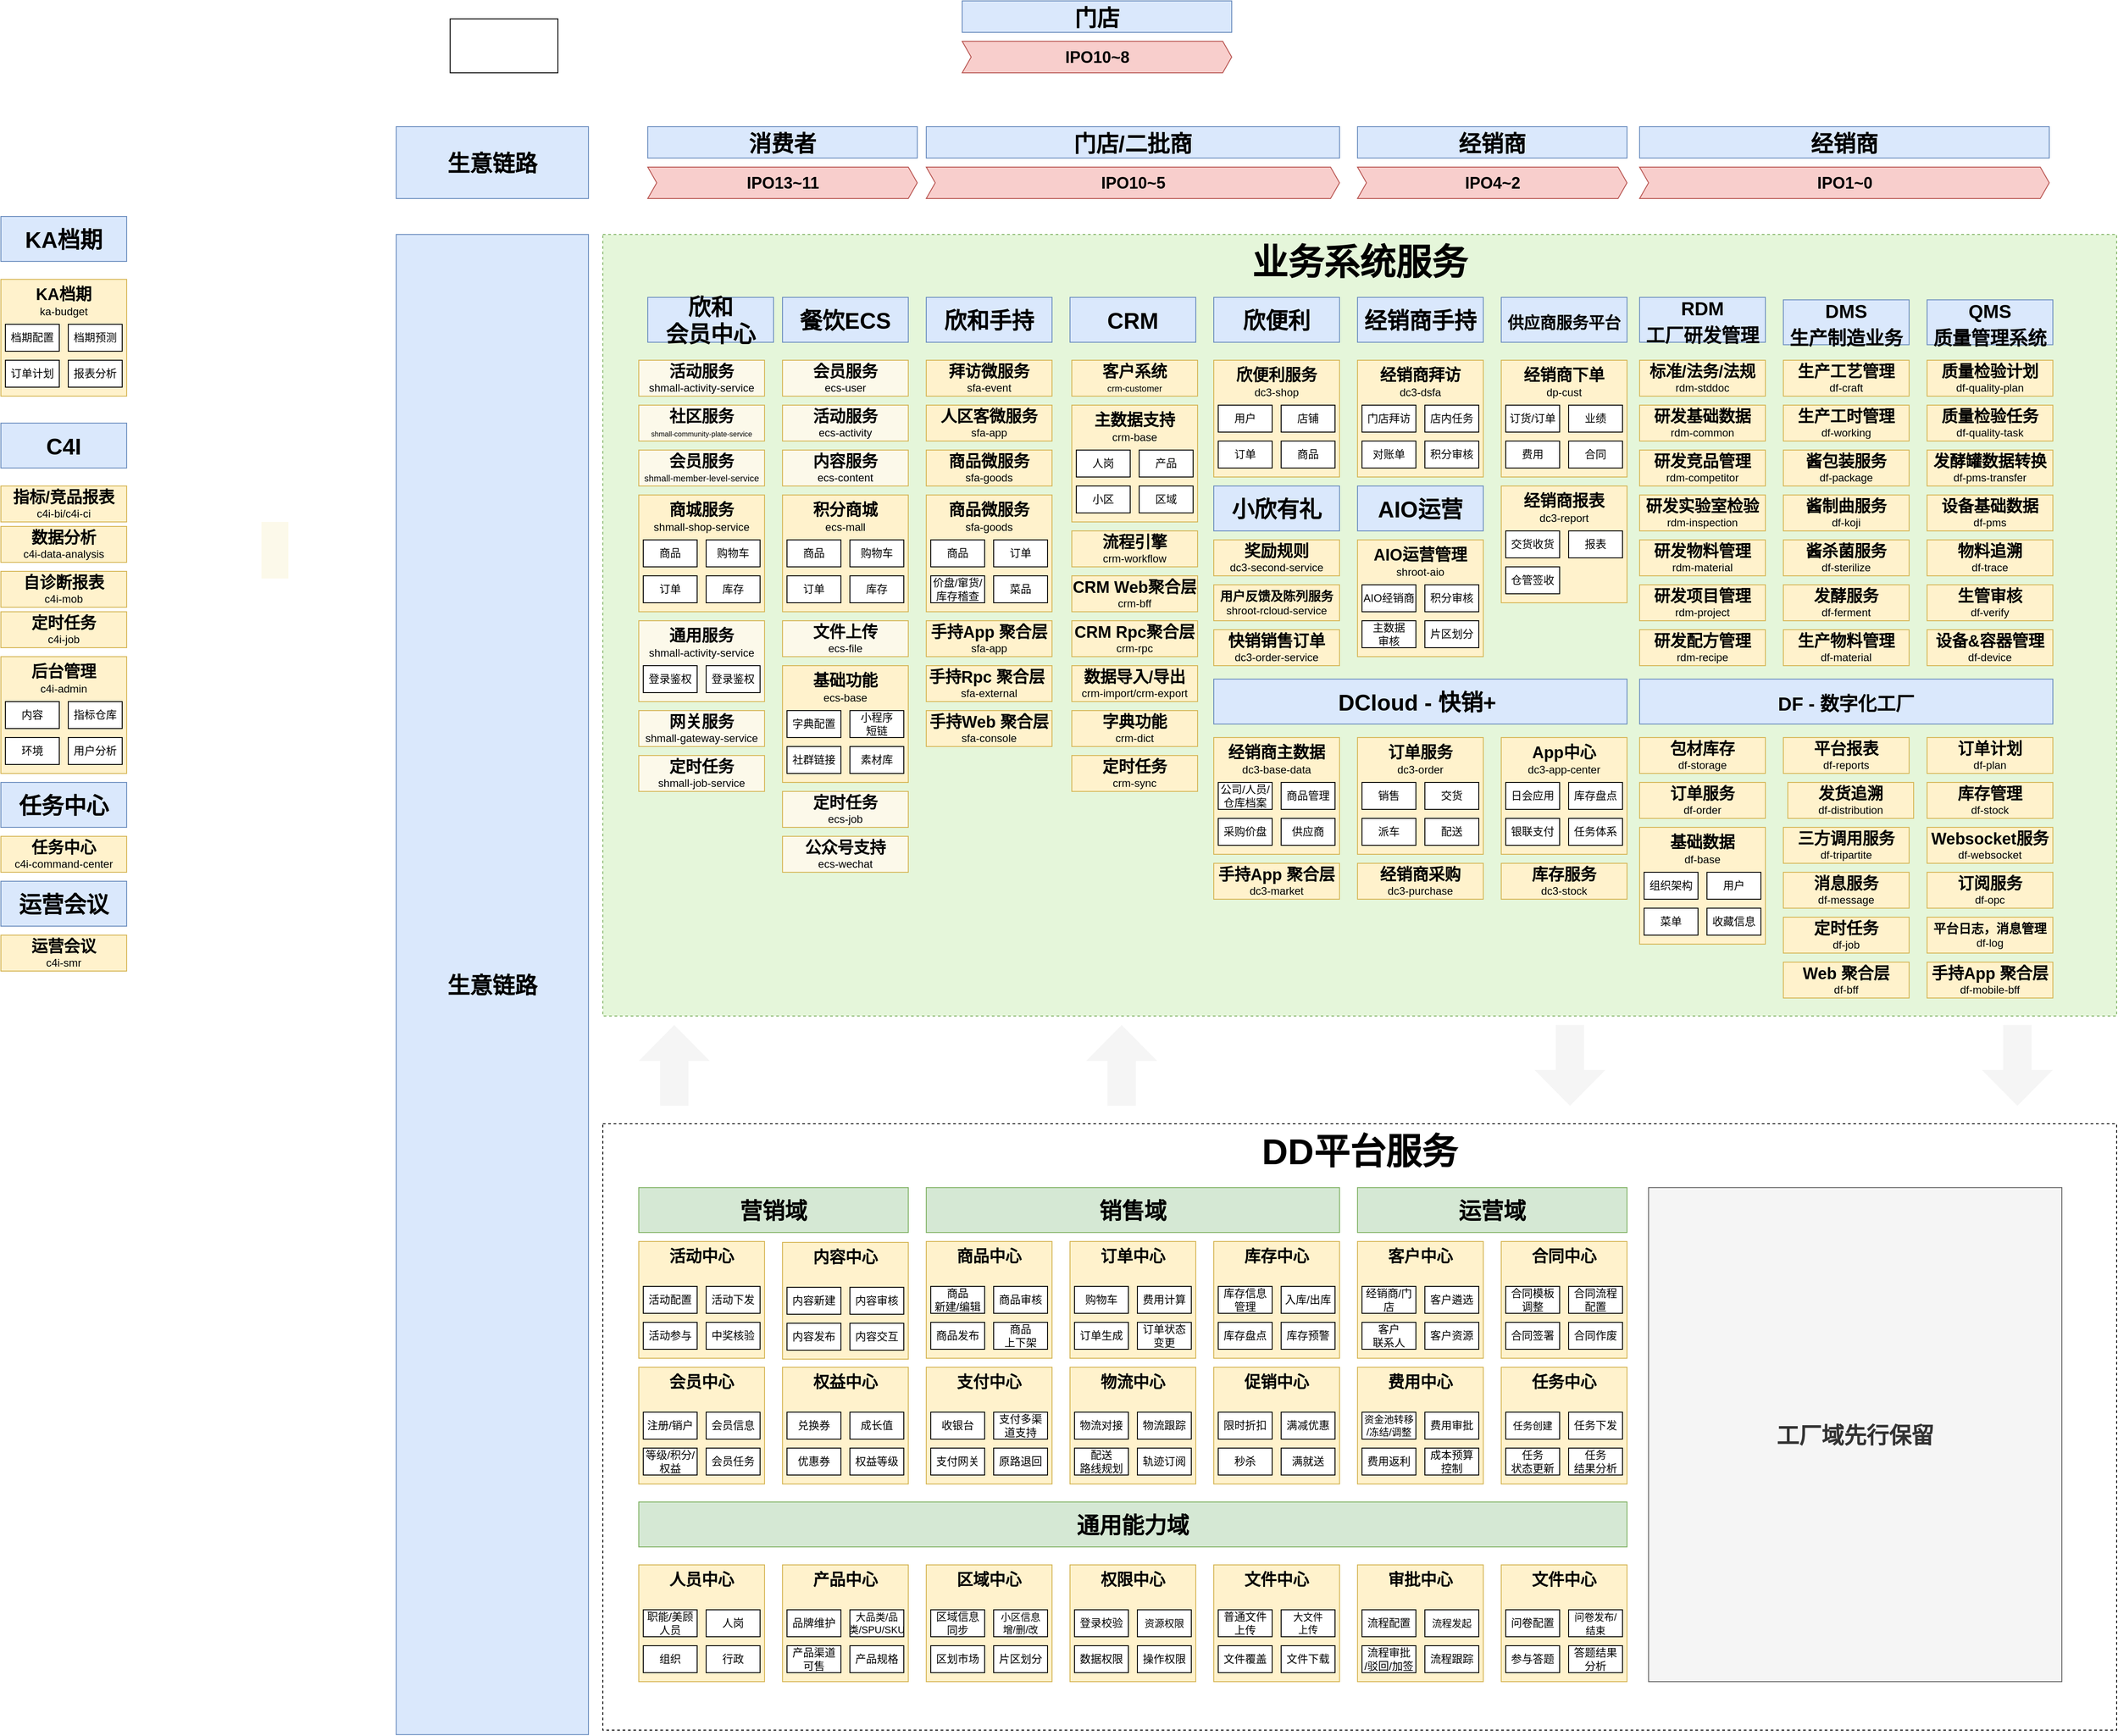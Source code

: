 <mxfile version="24.8.1">
  <diagram name="第 1 页" id="hZs13M3GJtKdBzcRhd1a">
    <mxGraphModel dx="1754" dy="1763" grid="1" gridSize="10" guides="1" tooltips="1" connect="1" arrows="1" fold="1" page="1" pageScale="1" pageWidth="827" pageHeight="1169" math="0" shadow="0">
      <root>
        <mxCell id="0" />
        <mxCell id="1" parent="0" />
        <mxCell id="lLvTbwjTDQCi4vpc5BO5-7" value="&lt;font style=&quot;font-size: 40px;&quot;&gt;DD平台服务&lt;/font&gt;" style="rounded=0;whiteSpace=wrap;html=1;dashed=1;glass=0;shadow=0;verticalAlign=top;fontStyle=1" vertex="1" parent="1">
          <mxGeometry x="430" y="1060" width="1685" height="675" as="geometry" />
        </mxCell>
        <mxCell id="698oYPcISNB5FkrnnYcq-350" value="" style="group" parent="1" vertex="1" connectable="0">
          <mxGeometry x="630" y="1192" width="140" height="130" as="geometry" />
        </mxCell>
        <mxCell id="698oYPcISNB5FkrnnYcq-351" value="&lt;span style=&quot;font-size: 18px;&quot;&gt;&lt;b&gt;内容中心&lt;/b&gt;&lt;/span&gt;" style="rounded=0;whiteSpace=wrap;html=1;fillColor=#fff2cc;strokeColor=#d6b656;verticalAlign=top;" parent="698oYPcISNB5FkrnnYcq-350" vertex="1">
          <mxGeometry width="140" height="130" as="geometry" />
        </mxCell>
        <mxCell id="698oYPcISNB5FkrnnYcq-352" value="" style="group" parent="698oYPcISNB5FkrnnYcq-350" vertex="1" connectable="0">
          <mxGeometry x="5" y="50" width="130" height="70" as="geometry" />
        </mxCell>
        <mxCell id="698oYPcISNB5FkrnnYcq-353" value="" style="group" parent="698oYPcISNB5FkrnnYcq-352" vertex="1" connectable="0">
          <mxGeometry width="130" height="30" as="geometry" />
        </mxCell>
        <mxCell id="698oYPcISNB5FkrnnYcq-354" value="内容新建" style="rounded=0;whiteSpace=wrap;html=1;" parent="698oYPcISNB5FkrnnYcq-353" vertex="1">
          <mxGeometry width="60" height="30" as="geometry" />
        </mxCell>
        <mxCell id="698oYPcISNB5FkrnnYcq-355" value="内容审核" style="rounded=0;whiteSpace=wrap;html=1;" parent="698oYPcISNB5FkrnnYcq-353" vertex="1">
          <mxGeometry x="70" width="60" height="30" as="geometry" />
        </mxCell>
        <mxCell id="698oYPcISNB5FkrnnYcq-356" value="" style="group" parent="698oYPcISNB5FkrnnYcq-352" vertex="1" connectable="0">
          <mxGeometry y="40" width="130" height="30" as="geometry" />
        </mxCell>
        <mxCell id="698oYPcISNB5FkrnnYcq-357" value="内容发布" style="rounded=0;whiteSpace=wrap;html=1;" parent="698oYPcISNB5FkrnnYcq-356" vertex="1">
          <mxGeometry width="60" height="30" as="geometry" />
        </mxCell>
        <mxCell id="698oYPcISNB5FkrnnYcq-358" value="内容交互" style="rounded=0;whiteSpace=wrap;html=1;" parent="698oYPcISNB5FkrnnYcq-356" vertex="1">
          <mxGeometry x="70" width="60" height="30" as="geometry" />
        </mxCell>
        <mxCell id="lLvTbwjTDQCi4vpc5BO5-5" value="&lt;font size=&quot;1&quot; style=&quot;&quot;&gt;&lt;b style=&quot;font-size: 40px;&quot;&gt;业务系统服务&lt;/b&gt;&lt;/font&gt;" style="rounded=0;whiteSpace=wrap;html=1;dashed=1;glass=0;shadow=0;verticalAlign=top;fillColor=#e5f6da;strokeColor=#82b366;fillStyle=auto;" vertex="1" parent="1">
          <mxGeometry x="430" y="70" width="1685" height="870" as="geometry" />
        </mxCell>
        <mxCell id="NgWxv2v9otWXy7bS2Y64-9" value="消费者" style="rounded=0;whiteSpace=wrap;html=1;fillColor=#dae8fc;strokeColor=#6c8ebf;fontSize=25;fontStyle=1" parent="1" vertex="1">
          <mxGeometry x="480" y="-50" width="300" height="35" as="geometry" />
        </mxCell>
        <mxCell id="NgWxv2v9otWXy7bS2Y64-10" value="CRM" style="rounded=0;whiteSpace=wrap;html=1;fillColor=#dae8fc;strokeColor=#6c8ebf;fontSize=25;fontStyle=1" parent="1" vertex="1">
          <mxGeometry x="950" y="140" width="140" height="50" as="geometry" />
        </mxCell>
        <mxCell id="NgWxv2v9otWXy7bS2Y64-14" value="欣和手持" style="rounded=0;whiteSpace=wrap;html=1;fillColor=#dae8fc;strokeColor=#6c8ebf;fontSize=25;fontStyle=1" parent="1" vertex="1">
          <mxGeometry x="790" y="140" width="140" height="50" as="geometry" />
        </mxCell>
        <mxCell id="NgWxv2v9otWXy7bS2Y64-16" value="DCloud - 快销+&amp;nbsp;" style="rounded=0;whiteSpace=wrap;html=1;fillColor=#dae8fc;strokeColor=#6c8ebf;fontSize=25;fontStyle=1" parent="1" vertex="1">
          <mxGeometry x="1110" y="565" width="460" height="50" as="geometry" />
        </mxCell>
        <mxCell id="NgWxv2v9otWXy7bS2Y64-17" value="C4I" style="rounded=0;whiteSpace=wrap;html=1;fillColor=#dae8fc;strokeColor=#6c8ebf;fontSize=25;fontStyle=1" parent="1" vertex="1">
          <mxGeometry x="-240" y="280" width="140" height="50" as="geometry" />
        </mxCell>
        <mxCell id="NgWxv2v9otWXy7bS2Y64-18" value="任务中心" style="rounded=0;whiteSpace=wrap;html=1;fillColor=#dae8fc;strokeColor=#6c8ebf;fontSize=25;fontStyle=1" parent="1" vertex="1">
          <mxGeometry x="-240" y="680" width="140" height="50" as="geometry" />
        </mxCell>
        <mxCell id="NgWxv2v9otWXy7bS2Y64-19" value="&lt;font style=&quot;font-size: 21px;&quot;&gt;RDM&lt;br&gt;工厂研发管理&lt;/font&gt;" style="rounded=0;whiteSpace=wrap;html=1;fillColor=#dae8fc;strokeColor=#6c8ebf;fontSize=25;fontStyle=1" parent="1" vertex="1">
          <mxGeometry x="1584" y="140" width="140" height="50" as="geometry" />
        </mxCell>
        <mxCell id="NgWxv2v9otWXy7bS2Y64-126" value="&lt;font style=&quot;font-size: 18px;&quot;&gt;&lt;b&gt;活动服务&lt;/b&gt;&lt;/font&gt;&lt;br&gt;shmall-activity-service" style="rounded=0;whiteSpace=wrap;html=1;fillColor=#fcf9ea;strokeColor=#d6b656;" parent="1" vertex="1">
          <mxGeometry x="470" y="210" width="140" height="40" as="geometry" />
        </mxCell>
        <mxCell id="698oYPcISNB5FkrnnYcq-6" value="&lt;font style=&quot;font-size: 18px;&quot;&gt;&lt;b&gt;社区服务&lt;/b&gt;&lt;/font&gt;&lt;br&gt;&lt;font style=&quot;font-size: 8px;&quot;&gt;shmall-community-plate-service&lt;/font&gt;" style="rounded=0;whiteSpace=wrap;html=1;fillColor=#FCF9EA;strokeColor=#d6b656;" parent="1" vertex="1">
          <mxGeometry x="470" y="260" width="140" height="40" as="geometry" />
        </mxCell>
        <mxCell id="698oYPcISNB5FkrnnYcq-9" value="&lt;span style=&quot;font-size: 18px;&quot;&gt;&lt;b&gt;网关服务&lt;/b&gt;&lt;/span&gt;&lt;br&gt;shmall-gateway-service" style="rounded=0;whiteSpace=wrap;html=1;fillColor=#FCF9EA;strokeColor=#d6b656;" parent="1" vertex="1">
          <mxGeometry x="470" y="600" width="140" height="40" as="geometry" />
        </mxCell>
        <mxCell id="698oYPcISNB5FkrnnYcq-10" value="&lt;span style=&quot;font-size: 18px;&quot;&gt;&lt;b&gt;定时任务&lt;/b&gt;&lt;/span&gt;&lt;br&gt;shmall-job-service" style="rounded=0;whiteSpace=wrap;html=1;fillColor=#FCF9EA;strokeColor=#d6b656;" parent="1" vertex="1">
          <mxGeometry x="470" y="650" width="140" height="40" as="geometry" />
        </mxCell>
        <mxCell id="698oYPcISNB5FkrnnYcq-26" value="" style="group;fillColor=#FCF9EA;" parent="1" vertex="1" connectable="0">
          <mxGeometry x="470" y="500" width="140" height="90" as="geometry" />
        </mxCell>
        <mxCell id="698oYPcISNB5FkrnnYcq-2" value="&lt;span style=&quot;font-size: 18px;&quot;&gt;&lt;b&gt;通用服务&lt;/b&gt;&lt;/span&gt;&lt;br&gt;shmall-activity-service" style="rounded=0;whiteSpace=wrap;html=1;fillColor=#FCF9EA;strokeColor=#d6b656;verticalAlign=top;" parent="698oYPcISNB5FkrnnYcq-26" vertex="1">
          <mxGeometry width="140" height="90" as="geometry" />
        </mxCell>
        <mxCell id="698oYPcISNB5FkrnnYcq-3" value="" style="group" parent="698oYPcISNB5FkrnnYcq-26" vertex="1" connectable="0">
          <mxGeometry x="5" y="50" width="130" height="30" as="geometry" />
        </mxCell>
        <mxCell id="698oYPcISNB5FkrnnYcq-4" value="登录鉴权" style="rounded=0;whiteSpace=wrap;html=1;" parent="698oYPcISNB5FkrnnYcq-3" vertex="1">
          <mxGeometry width="60" height="30" as="geometry" />
        </mxCell>
        <mxCell id="698oYPcISNB5FkrnnYcq-5" value="登录鉴权" style="rounded=0;whiteSpace=wrap;html=1;" parent="698oYPcISNB5FkrnnYcq-3" vertex="1">
          <mxGeometry x="70" width="60" height="30" as="geometry" />
        </mxCell>
        <mxCell id="698oYPcISNB5FkrnnYcq-27" value="" style="group;fillColor=#FCF9EA;" parent="1" vertex="1" connectable="0">
          <mxGeometry x="470" y="360" width="140" height="130" as="geometry" />
        </mxCell>
        <mxCell id="698oYPcISNB5FkrnnYcq-14" value="&lt;span style=&quot;font-size: 18px;&quot;&gt;&lt;b&gt;商城服务&lt;/b&gt;&lt;/span&gt;&lt;br&gt;shmall-shop-service" style="rounded=0;whiteSpace=wrap;html=1;fillColor=#FFF2CC;strokeColor=#d6b656;verticalAlign=top;" parent="698oYPcISNB5FkrnnYcq-27" vertex="1">
          <mxGeometry width="140" height="130" as="geometry" />
        </mxCell>
        <mxCell id="698oYPcISNB5FkrnnYcq-24" value="" style="group" parent="698oYPcISNB5FkrnnYcq-27" vertex="1" connectable="0">
          <mxGeometry x="5" y="50" width="130" height="70" as="geometry" />
        </mxCell>
        <mxCell id="698oYPcISNB5FkrnnYcq-15" value="" style="group" parent="698oYPcISNB5FkrnnYcq-24" vertex="1" connectable="0">
          <mxGeometry width="130" height="30" as="geometry" />
        </mxCell>
        <mxCell id="698oYPcISNB5FkrnnYcq-16" value="商品" style="rounded=0;whiteSpace=wrap;html=1;" parent="698oYPcISNB5FkrnnYcq-15" vertex="1">
          <mxGeometry width="60" height="30" as="geometry" />
        </mxCell>
        <mxCell id="698oYPcISNB5FkrnnYcq-17" value="购物车" style="rounded=0;whiteSpace=wrap;html=1;" parent="698oYPcISNB5FkrnnYcq-15" vertex="1">
          <mxGeometry x="70" width="60" height="30" as="geometry" />
        </mxCell>
        <mxCell id="698oYPcISNB5FkrnnYcq-21" value="" style="group" parent="698oYPcISNB5FkrnnYcq-24" vertex="1" connectable="0">
          <mxGeometry y="40" width="130" height="30" as="geometry" />
        </mxCell>
        <mxCell id="698oYPcISNB5FkrnnYcq-22" value="订单" style="rounded=0;whiteSpace=wrap;html=1;" parent="698oYPcISNB5FkrnnYcq-21" vertex="1">
          <mxGeometry width="60" height="30" as="geometry" />
        </mxCell>
        <mxCell id="698oYPcISNB5FkrnnYcq-23" value="库存" style="rounded=0;whiteSpace=wrap;html=1;" parent="698oYPcISNB5FkrnnYcq-21" vertex="1">
          <mxGeometry x="70" width="60" height="30" as="geometry" />
        </mxCell>
        <mxCell id="698oYPcISNB5FkrnnYcq-28" value="&lt;font style=&quot;font-size: 18px;&quot;&gt;&lt;b&gt;CRM Rpc聚合层&lt;/b&gt;&lt;/font&gt;&lt;br&gt;crm-rpc" style="rounded=0;whiteSpace=wrap;html=1;fillColor=#fff2cc;strokeColor=#d6b656;" parent="1" vertex="1">
          <mxGeometry x="952" y="500" width="140" height="40" as="geometry" />
        </mxCell>
        <mxCell id="698oYPcISNB5FkrnnYcq-30" value="&lt;span style=&quot;font-size: 18px;&quot;&gt;&lt;b&gt;CRM Web聚合层&lt;/b&gt;&lt;/span&gt;&lt;br&gt;crm-bff" style="rounded=0;whiteSpace=wrap;html=1;fillColor=#fff2cc;strokeColor=#d6b656;" parent="1" vertex="1">
          <mxGeometry x="952" y="450" width="140" height="40" as="geometry" />
        </mxCell>
        <mxCell id="698oYPcISNB5FkrnnYcq-31" value="&lt;span style=&quot;font-size: 18px;&quot;&gt;&lt;b&gt;数据导入/导出&lt;/b&gt;&lt;/span&gt;&lt;br&gt;crm-import/crm-export" style="rounded=0;whiteSpace=wrap;html=1;fillColor=#fff2cc;strokeColor=#d6b656;" parent="1" vertex="1">
          <mxGeometry x="952" y="550" width="140" height="40" as="geometry" />
        </mxCell>
        <mxCell id="698oYPcISNB5FkrnnYcq-32" value="&lt;span style=&quot;font-size: 18px;&quot;&gt;&lt;b&gt;客户系统&lt;/b&gt;&lt;/span&gt;&lt;br&gt;&lt;font style=&quot;font-size: 10px;&quot;&gt;crm-customer&lt;/font&gt;" style="rounded=0;whiteSpace=wrap;html=1;fillColor=#fff2cc;strokeColor=#d6b656;" parent="1" vertex="1">
          <mxGeometry x="952" y="210" width="140" height="40" as="geometry" />
        </mxCell>
        <mxCell id="698oYPcISNB5FkrnnYcq-33" value="" style="group" parent="1" vertex="1" connectable="0">
          <mxGeometry x="952" y="260" width="140" height="130" as="geometry" />
        </mxCell>
        <mxCell id="698oYPcISNB5FkrnnYcq-34" value="&lt;span style=&quot;font-size: 18px;&quot;&gt;&lt;b&gt;主数据支持&lt;/b&gt;&lt;/span&gt;&lt;br&gt;crm-base" style="rounded=0;whiteSpace=wrap;html=1;fillColor=#fff2cc;strokeColor=#d6b656;verticalAlign=top;" parent="698oYPcISNB5FkrnnYcq-33" vertex="1">
          <mxGeometry width="140" height="130" as="geometry" />
        </mxCell>
        <mxCell id="698oYPcISNB5FkrnnYcq-35" value="" style="group" parent="698oYPcISNB5FkrnnYcq-33" vertex="1" connectable="0">
          <mxGeometry x="5" y="50" width="130" height="70" as="geometry" />
        </mxCell>
        <mxCell id="698oYPcISNB5FkrnnYcq-36" value="" style="group" parent="698oYPcISNB5FkrnnYcq-35" vertex="1" connectable="0">
          <mxGeometry width="130" height="30" as="geometry" />
        </mxCell>
        <mxCell id="698oYPcISNB5FkrnnYcq-37" value="人岗" style="rounded=0;whiteSpace=wrap;html=1;" parent="698oYPcISNB5FkrnnYcq-36" vertex="1">
          <mxGeometry width="60" height="30" as="geometry" />
        </mxCell>
        <mxCell id="698oYPcISNB5FkrnnYcq-38" value="产品" style="rounded=0;whiteSpace=wrap;html=1;" parent="698oYPcISNB5FkrnnYcq-36" vertex="1">
          <mxGeometry x="70" width="60" height="30" as="geometry" />
        </mxCell>
        <mxCell id="698oYPcISNB5FkrnnYcq-39" value="" style="group" parent="698oYPcISNB5FkrnnYcq-35" vertex="1" connectable="0">
          <mxGeometry y="40" width="130" height="30" as="geometry" />
        </mxCell>
        <mxCell id="698oYPcISNB5FkrnnYcq-40" value="小区" style="rounded=0;whiteSpace=wrap;html=1;" parent="698oYPcISNB5FkrnnYcq-39" vertex="1">
          <mxGeometry width="60" height="30" as="geometry" />
        </mxCell>
        <mxCell id="698oYPcISNB5FkrnnYcq-41" value="区域" style="rounded=0;whiteSpace=wrap;html=1;" parent="698oYPcISNB5FkrnnYcq-39" vertex="1">
          <mxGeometry x="70" width="60" height="30" as="geometry" />
        </mxCell>
        <mxCell id="698oYPcISNB5FkrnnYcq-43" value="&lt;span style=&quot;font-size: 18px;&quot;&gt;&lt;b&gt;字典功能&lt;/b&gt;&lt;/span&gt;&lt;br&gt;crm-dict" style="rounded=0;whiteSpace=wrap;html=1;fillColor=#fff2cc;strokeColor=#d6b656;" parent="1" vertex="1">
          <mxGeometry x="952" y="600" width="140" height="40" as="geometry" />
        </mxCell>
        <mxCell id="698oYPcISNB5FkrnnYcq-44" value="&lt;span style=&quot;font-size: 18px;&quot;&gt;&lt;b&gt;流程引擎&lt;/b&gt;&lt;/span&gt;&lt;br&gt;crm-workflow" style="rounded=0;whiteSpace=wrap;html=1;fillColor=#fff2cc;strokeColor=#d6b656;" parent="1" vertex="1">
          <mxGeometry x="952" y="400" width="140" height="40" as="geometry" />
        </mxCell>
        <mxCell id="698oYPcISNB5FkrnnYcq-45" value="&lt;span style=&quot;font-size: 18px;&quot;&gt;&lt;b&gt;定时任务&lt;/b&gt;&lt;/span&gt;&lt;br&gt;crm-sync" style="rounded=0;whiteSpace=wrap;html=1;fillColor=#fff2cc;strokeColor=#d6b656;" parent="1" vertex="1">
          <mxGeometry x="952" y="650" width="140" height="40" as="geometry" />
        </mxCell>
        <mxCell id="698oYPcISNB5FkrnnYcq-56" value="" style="group" parent="1" vertex="1" connectable="0">
          <mxGeometry x="-240" y="50" width="140" height="200" as="geometry" />
        </mxCell>
        <mxCell id="NgWxv2v9otWXy7bS2Y64-11" value="KA档期" style="rounded=0;whiteSpace=wrap;html=1;fillColor=#dae8fc;strokeColor=#6c8ebf;fontSize=25;fontStyle=1" parent="698oYPcISNB5FkrnnYcq-56" vertex="1">
          <mxGeometry width="140" height="50" as="geometry" />
        </mxCell>
        <mxCell id="698oYPcISNB5FkrnnYcq-47" value="" style="group" parent="698oYPcISNB5FkrnnYcq-56" vertex="1" connectable="0">
          <mxGeometry y="70" width="140" height="130" as="geometry" />
        </mxCell>
        <mxCell id="698oYPcISNB5FkrnnYcq-48" value="&lt;span style=&quot;font-size: 18px;&quot;&gt;&lt;b&gt;KA档期&lt;/b&gt;&lt;/span&gt;&lt;br&gt;ka-budget" style="rounded=0;whiteSpace=wrap;html=1;fillColor=#fff2cc;strokeColor=#d6b656;verticalAlign=top;" parent="698oYPcISNB5FkrnnYcq-47" vertex="1">
          <mxGeometry width="140" height="130" as="geometry" />
        </mxCell>
        <mxCell id="698oYPcISNB5FkrnnYcq-49" value="" style="group" parent="698oYPcISNB5FkrnnYcq-47" vertex="1" connectable="0">
          <mxGeometry x="5" y="50" width="130" height="70" as="geometry" />
        </mxCell>
        <mxCell id="698oYPcISNB5FkrnnYcq-50" value="" style="group" parent="698oYPcISNB5FkrnnYcq-49" vertex="1" connectable="0">
          <mxGeometry width="130" height="30" as="geometry" />
        </mxCell>
        <mxCell id="698oYPcISNB5FkrnnYcq-51" value="档期配置" style="rounded=0;whiteSpace=wrap;html=1;" parent="698oYPcISNB5FkrnnYcq-50" vertex="1">
          <mxGeometry width="60" height="30" as="geometry" />
        </mxCell>
        <mxCell id="698oYPcISNB5FkrnnYcq-52" value="档期预测" style="rounded=0;whiteSpace=wrap;html=1;" parent="698oYPcISNB5FkrnnYcq-50" vertex="1">
          <mxGeometry x="70" width="60" height="30" as="geometry" />
        </mxCell>
        <mxCell id="698oYPcISNB5FkrnnYcq-53" value="" style="group" parent="698oYPcISNB5FkrnnYcq-49" vertex="1" connectable="0">
          <mxGeometry y="40" width="130" height="30" as="geometry" />
        </mxCell>
        <mxCell id="698oYPcISNB5FkrnnYcq-54" value="订单计划" style="rounded=0;whiteSpace=wrap;html=1;" parent="698oYPcISNB5FkrnnYcq-53" vertex="1">
          <mxGeometry width="60" height="30" as="geometry" />
        </mxCell>
        <mxCell id="698oYPcISNB5FkrnnYcq-55" value="报表分析" style="rounded=0;whiteSpace=wrap;html=1;" parent="698oYPcISNB5FkrnnYcq-53" vertex="1">
          <mxGeometry x="70" width="60" height="30" as="geometry" />
        </mxCell>
        <mxCell id="698oYPcISNB5FkrnnYcq-78" value="餐饮ECS" style="rounded=0;whiteSpace=wrap;html=1;fillColor=#dae8fc;strokeColor=#6c8ebf;fontSize=25;fontStyle=1" parent="1" vertex="1">
          <mxGeometry x="630" y="140" width="140" height="50" as="geometry" />
        </mxCell>
        <mxCell id="698oYPcISNB5FkrnnYcq-81" value="&lt;span style=&quot;font-size: 18px;&quot;&gt;&lt;b&gt;活动服务&lt;/b&gt;&lt;/span&gt;&lt;br&gt;ecs-activity" style="rounded=0;whiteSpace=wrap;html=1;fillColor=#FCF9EA;strokeColor=#d6b656;" parent="1" vertex="1">
          <mxGeometry x="630" y="260" width="140" height="40" as="geometry" />
        </mxCell>
        <mxCell id="698oYPcISNB5FkrnnYcq-82" value="&lt;span style=&quot;font-size: 18px;&quot;&gt;&lt;b&gt;定时任务&lt;/b&gt;&lt;/span&gt;&lt;br&gt;ecs-job" style="rounded=0;whiteSpace=wrap;html=1;fillColor=#FCF9EA;strokeColor=#d6b656;" parent="1" vertex="1">
          <mxGeometry x="630" y="690" width="140" height="40" as="geometry" />
        </mxCell>
        <mxCell id="698oYPcISNB5FkrnnYcq-89" value="" style="group;fillColor=#FCF9EA;" parent="1" vertex="1" connectable="0">
          <mxGeometry x="630" y="550" width="140" height="130" as="geometry" />
        </mxCell>
        <mxCell id="698oYPcISNB5FkrnnYcq-90" value="&lt;span style=&quot;font-size: 18px;&quot;&gt;&lt;b&gt;基础功能&lt;/b&gt;&lt;/span&gt;&lt;br&gt;ecs-base" style="rounded=0;whiteSpace=wrap;html=1;fillColor=#fff2cc;strokeColor=#d6b656;verticalAlign=top;" parent="698oYPcISNB5FkrnnYcq-89" vertex="1">
          <mxGeometry width="140" height="130" as="geometry" />
        </mxCell>
        <mxCell id="698oYPcISNB5FkrnnYcq-91" value="" style="group" parent="698oYPcISNB5FkrnnYcq-89" vertex="1" connectable="0">
          <mxGeometry x="5" y="50" width="130" height="70" as="geometry" />
        </mxCell>
        <mxCell id="698oYPcISNB5FkrnnYcq-92" value="" style="group" parent="698oYPcISNB5FkrnnYcq-91" vertex="1" connectable="0">
          <mxGeometry width="130" height="30" as="geometry" />
        </mxCell>
        <mxCell id="698oYPcISNB5FkrnnYcq-93" value="字典配置" style="rounded=0;whiteSpace=wrap;html=1;" parent="698oYPcISNB5FkrnnYcq-92" vertex="1">
          <mxGeometry width="60" height="30" as="geometry" />
        </mxCell>
        <mxCell id="698oYPcISNB5FkrnnYcq-94" value="小程序&lt;br&gt;短链" style="rounded=0;whiteSpace=wrap;html=1;" parent="698oYPcISNB5FkrnnYcq-92" vertex="1">
          <mxGeometry x="70" width="60" height="30" as="geometry" />
        </mxCell>
        <mxCell id="698oYPcISNB5FkrnnYcq-95" value="" style="group" parent="698oYPcISNB5FkrnnYcq-91" vertex="1" connectable="0">
          <mxGeometry y="40" width="130" height="30" as="geometry" />
        </mxCell>
        <mxCell id="698oYPcISNB5FkrnnYcq-96" value="社群链接" style="rounded=0;whiteSpace=wrap;html=1;" parent="698oYPcISNB5FkrnnYcq-95" vertex="1">
          <mxGeometry width="60" height="30" as="geometry" />
        </mxCell>
        <mxCell id="698oYPcISNB5FkrnnYcq-97" value="素材库" style="rounded=0;whiteSpace=wrap;html=1;" parent="698oYPcISNB5FkrnnYcq-95" vertex="1">
          <mxGeometry x="70" width="60" height="30" as="geometry" />
        </mxCell>
        <mxCell id="698oYPcISNB5FkrnnYcq-98" value="&lt;span style=&quot;font-size: 18px;&quot;&gt;&lt;b&gt;文件上传&lt;/b&gt;&lt;/span&gt;&lt;br&gt;ecs-file" style="rounded=0;whiteSpace=wrap;html=1;fillColor=#FCF9EA;strokeColor=#d6b656;" parent="1" vertex="1">
          <mxGeometry x="630" y="500" width="140" height="40" as="geometry" />
        </mxCell>
        <mxCell id="698oYPcISNB5FkrnnYcq-99" value="" style="group;fillColor=#FCF9EA;" parent="1" vertex="1" connectable="0">
          <mxGeometry x="630" y="360" width="140" height="130" as="geometry" />
        </mxCell>
        <mxCell id="698oYPcISNB5FkrnnYcq-100" value="&lt;span style=&quot;font-size: 18px;&quot;&gt;&lt;b&gt;积分商城&lt;/b&gt;&lt;/span&gt;&lt;br&gt;ecs-mall" style="rounded=0;whiteSpace=wrap;html=1;fillColor=#fff2cc;strokeColor=#d6b656;verticalAlign=top;" parent="698oYPcISNB5FkrnnYcq-99" vertex="1">
          <mxGeometry width="140" height="130" as="geometry" />
        </mxCell>
        <mxCell id="698oYPcISNB5FkrnnYcq-101" value="" style="group" parent="698oYPcISNB5FkrnnYcq-99" vertex="1" connectable="0">
          <mxGeometry x="5" y="50" width="130" height="70" as="geometry" />
        </mxCell>
        <mxCell id="698oYPcISNB5FkrnnYcq-102" value="" style="group" parent="698oYPcISNB5FkrnnYcq-101" vertex="1" connectable="0">
          <mxGeometry width="130" height="30" as="geometry" />
        </mxCell>
        <mxCell id="698oYPcISNB5FkrnnYcq-103" value="商品" style="rounded=0;whiteSpace=wrap;html=1;" parent="698oYPcISNB5FkrnnYcq-102" vertex="1">
          <mxGeometry width="60" height="30" as="geometry" />
        </mxCell>
        <mxCell id="698oYPcISNB5FkrnnYcq-104" value="购物车" style="rounded=0;whiteSpace=wrap;html=1;" parent="698oYPcISNB5FkrnnYcq-102" vertex="1">
          <mxGeometry x="70" width="60" height="30" as="geometry" />
        </mxCell>
        <mxCell id="698oYPcISNB5FkrnnYcq-105" value="" style="group" parent="698oYPcISNB5FkrnnYcq-101" vertex="1" connectable="0">
          <mxGeometry y="40" width="130" height="30" as="geometry" />
        </mxCell>
        <mxCell id="698oYPcISNB5FkrnnYcq-106" value="订单" style="rounded=0;whiteSpace=wrap;html=1;" parent="698oYPcISNB5FkrnnYcq-105" vertex="1">
          <mxGeometry width="60" height="30" as="geometry" />
        </mxCell>
        <mxCell id="698oYPcISNB5FkrnnYcq-107" value="库存" style="rounded=0;whiteSpace=wrap;html=1;" parent="698oYPcISNB5FkrnnYcq-105" vertex="1">
          <mxGeometry x="70" width="60" height="30" as="geometry" />
        </mxCell>
        <mxCell id="698oYPcISNB5FkrnnYcq-127" value="&lt;span style=&quot;font-size: 18px;&quot;&gt;&lt;b&gt;公众号支持&lt;/b&gt;&lt;/span&gt;&lt;br&gt;ecs-wechat" style="rounded=0;whiteSpace=wrap;html=1;fillColor=#FCF9EA;strokeColor=#d6b656;" parent="1" vertex="1">
          <mxGeometry x="630" y="740" width="140" height="40" as="geometry" />
        </mxCell>
        <mxCell id="698oYPcISNB5FkrnnYcq-128" value="&lt;span style=&quot;font-size: 18px;&quot;&gt;&lt;b&gt;会员服务&lt;/b&gt;&lt;/span&gt;&lt;br&gt;&lt;font style=&quot;font-size: 10px;&quot;&gt;shmall-member-level-service&lt;/font&gt;" style="rounded=0;whiteSpace=wrap;html=1;fillColor=#FCF9EA;strokeColor=#d6b656;" parent="1" vertex="1">
          <mxGeometry x="470" y="310" width="140" height="40" as="geometry" />
        </mxCell>
        <mxCell id="698oYPcISNB5FkrnnYcq-129" value="&lt;span style=&quot;font-size: 18px;&quot;&gt;&lt;b&gt;内容服务&lt;/b&gt;&lt;/span&gt;&lt;br&gt;ecs-content" style="rounded=0;whiteSpace=wrap;html=1;fillColor=#FCF9EA;strokeColor=#d6b656;" parent="1" vertex="1">
          <mxGeometry x="630" y="310" width="140" height="40" as="geometry" />
        </mxCell>
        <mxCell id="698oYPcISNB5FkrnnYcq-130" value="&lt;span style=&quot;font-size: 18px;&quot;&gt;&lt;b&gt;会员服务&lt;/b&gt;&lt;/span&gt;&lt;br&gt;ecs-user" style="rounded=0;whiteSpace=wrap;html=1;fillColor=#FCF9EA;strokeColor=#d6b656;" parent="1" vertex="1">
          <mxGeometry x="630" y="210" width="140" height="40" as="geometry" />
        </mxCell>
        <mxCell id="698oYPcISNB5FkrnnYcq-132" value="小欣有礼" style="rounded=0;whiteSpace=wrap;html=1;fillColor=#dae8fc;strokeColor=#6c8ebf;fontSize=25;fontStyle=1" parent="1" vertex="1">
          <mxGeometry x="1110" y="350" width="140" height="50" as="geometry" />
        </mxCell>
        <mxCell id="698oYPcISNB5FkrnnYcq-133" value="&lt;span style=&quot;font-size: 18px;&quot;&gt;&lt;b&gt;奖励规则&lt;/b&gt;&lt;/span&gt;&lt;br&gt;dc3-second-service" style="rounded=0;whiteSpace=wrap;html=1;fillColor=#fff2cc;strokeColor=#d6b656;" parent="1" vertex="1">
          <mxGeometry x="1110" y="410" width="140" height="40" as="geometry" />
        </mxCell>
        <mxCell id="698oYPcISNB5FkrnnYcq-134" value="&lt;b style=&quot;&quot;&gt;&lt;font style=&quot;font-size: 14px;&quot;&gt;用户反馈及陈列服务&lt;/font&gt;&lt;/b&gt;&lt;br&gt;shroot-rcloud-service" style="rounded=0;whiteSpace=wrap;html=1;fillColor=#fff2cc;strokeColor=#d6b656;" parent="1" vertex="1">
          <mxGeometry x="1110" y="460" width="140" height="40" as="geometry" />
        </mxCell>
        <mxCell id="698oYPcISNB5FkrnnYcq-136" value="&lt;b&gt;&lt;font style=&quot;font-size: 18px;&quot;&gt;快销销售订单&lt;/font&gt;&lt;/b&gt;&lt;br&gt;dc3-order-service" style="rounded=0;whiteSpace=wrap;html=1;fillColor=#fff2cc;strokeColor=#d6b656;" parent="1" vertex="1">
          <mxGeometry x="1110" y="510" width="140" height="40" as="geometry" />
        </mxCell>
        <mxCell id="698oYPcISNB5FkrnnYcq-140" value="&lt;span style=&quot;font-size: 18px;&quot;&gt;&lt;b&gt;手持App 聚合层&lt;/b&gt;&lt;/span&gt;&lt;br&gt;sfa-app" style="rounded=0;whiteSpace=wrap;html=1;fillColor=#fff2cc;strokeColor=#d6b656;" parent="1" vertex="1">
          <mxGeometry x="790" y="500" width="140" height="40" as="geometry" />
        </mxCell>
        <mxCell id="698oYPcISNB5FkrnnYcq-141" value="&lt;span style=&quot;font-size: 18px;&quot;&gt;&lt;b&gt;人区客微服务&lt;/b&gt;&lt;/span&gt;&lt;br&gt;sfa-app" style="rounded=0;whiteSpace=wrap;html=1;fillColor=#fff2cc;strokeColor=#d6b656;" parent="1" vertex="1">
          <mxGeometry x="790" y="260" width="140" height="40" as="geometry" />
        </mxCell>
        <mxCell id="698oYPcISNB5FkrnnYcq-142" value="&lt;span style=&quot;font-size: 18px;&quot;&gt;&lt;b&gt;商品微服务&lt;/b&gt;&lt;/span&gt;&lt;br&gt;sfa-goods" style="rounded=0;whiteSpace=wrap;html=1;fillColor=#fff2cc;strokeColor=#d6b656;" parent="1" vertex="1">
          <mxGeometry x="790" y="310" width="140" height="40" as="geometry" />
        </mxCell>
        <mxCell id="698oYPcISNB5FkrnnYcq-143" value="" style="group" parent="1" vertex="1" connectable="0">
          <mxGeometry x="790" y="360" width="140" height="130" as="geometry" />
        </mxCell>
        <mxCell id="698oYPcISNB5FkrnnYcq-144" value="&lt;span style=&quot;font-size: 18px;&quot;&gt;&lt;b&gt;商品微服务&lt;/b&gt;&lt;/span&gt;&lt;br&gt;sfa-goods" style="rounded=0;whiteSpace=wrap;html=1;fillColor=#fff2cc;strokeColor=#d6b656;verticalAlign=top;" parent="698oYPcISNB5FkrnnYcq-143" vertex="1">
          <mxGeometry width="140" height="130" as="geometry" />
        </mxCell>
        <mxCell id="698oYPcISNB5FkrnnYcq-145" value="" style="group" parent="698oYPcISNB5FkrnnYcq-143" vertex="1" connectable="0">
          <mxGeometry x="5" y="50" width="130" height="70" as="geometry" />
        </mxCell>
        <mxCell id="698oYPcISNB5FkrnnYcq-146" value="" style="group" parent="698oYPcISNB5FkrnnYcq-145" vertex="1" connectable="0">
          <mxGeometry width="130" height="30" as="geometry" />
        </mxCell>
        <mxCell id="698oYPcISNB5FkrnnYcq-147" value="商品" style="rounded=0;whiteSpace=wrap;html=1;" parent="698oYPcISNB5FkrnnYcq-146" vertex="1">
          <mxGeometry width="60" height="30" as="geometry" />
        </mxCell>
        <mxCell id="698oYPcISNB5FkrnnYcq-148" value="订单" style="rounded=0;whiteSpace=wrap;html=1;" parent="698oYPcISNB5FkrnnYcq-146" vertex="1">
          <mxGeometry x="70" width="60" height="30" as="geometry" />
        </mxCell>
        <mxCell id="698oYPcISNB5FkrnnYcq-149" value="" style="group" parent="698oYPcISNB5FkrnnYcq-145" vertex="1" connectable="0">
          <mxGeometry y="40" width="130" height="30" as="geometry" />
        </mxCell>
        <mxCell id="698oYPcISNB5FkrnnYcq-150" value="价盘/窜货/库存稽查" style="rounded=0;whiteSpace=wrap;html=1;" parent="698oYPcISNB5FkrnnYcq-149" vertex="1">
          <mxGeometry width="60" height="30" as="geometry" />
        </mxCell>
        <mxCell id="698oYPcISNB5FkrnnYcq-151" value="菜品" style="rounded=0;whiteSpace=wrap;html=1;" parent="698oYPcISNB5FkrnnYcq-149" vertex="1">
          <mxGeometry x="70" width="60" height="30" as="geometry" />
        </mxCell>
        <mxCell id="698oYPcISNB5FkrnnYcq-161" value="&lt;span style=&quot;font-size: 18px;&quot;&gt;&lt;b&gt;拜访微服务&lt;/b&gt;&lt;/span&gt;&lt;br&gt;sfa-event" style="rounded=0;whiteSpace=wrap;html=1;fillColor=#fff2cc;strokeColor=#d6b656;" parent="1" vertex="1">
          <mxGeometry x="790" y="210" width="140" height="40" as="geometry" />
        </mxCell>
        <mxCell id="698oYPcISNB5FkrnnYcq-162" value="&lt;span style=&quot;font-size: 18px;&quot;&gt;&lt;b&gt;手持Rpc 聚合层&amp;nbsp;&lt;/b&gt;&lt;/span&gt;&lt;br&gt;sfa-external" style="rounded=0;whiteSpace=wrap;html=1;fillColor=#fff2cc;strokeColor=#d6b656;" parent="1" vertex="1">
          <mxGeometry x="790" y="550" width="140" height="40" as="geometry" />
        </mxCell>
        <mxCell id="698oYPcISNB5FkrnnYcq-163" value="&lt;span style=&quot;font-size: 18px;&quot;&gt;&lt;b&gt;手持Web 聚合层&lt;/b&gt;&lt;/span&gt;&lt;br&gt;sfa-console" style="rounded=0;whiteSpace=wrap;html=1;fillColor=#fff2cc;strokeColor=#d6b656;" parent="1" vertex="1">
          <mxGeometry x="790" y="600" width="140" height="40" as="geometry" />
        </mxCell>
        <mxCell id="698oYPcISNB5FkrnnYcq-175" value="" style="group" parent="1" vertex="1" connectable="0">
          <mxGeometry x="1110" y="630" width="140" height="130" as="geometry" />
        </mxCell>
        <mxCell id="698oYPcISNB5FkrnnYcq-176" value="&lt;span style=&quot;font-size: 18px;&quot;&gt;&lt;b&gt;经销商主数据&lt;/b&gt;&lt;/span&gt;&lt;br&gt;dc3-base-data" style="rounded=0;whiteSpace=wrap;html=1;fillColor=#fff2cc;strokeColor=#d6b656;verticalAlign=top;" parent="698oYPcISNB5FkrnnYcq-175" vertex="1">
          <mxGeometry width="140" height="130" as="geometry" />
        </mxCell>
        <mxCell id="698oYPcISNB5FkrnnYcq-177" value="" style="group" parent="698oYPcISNB5FkrnnYcq-175" vertex="1" connectable="0">
          <mxGeometry x="5" y="50" width="130" height="70" as="geometry" />
        </mxCell>
        <mxCell id="698oYPcISNB5FkrnnYcq-178" value="" style="group" parent="698oYPcISNB5FkrnnYcq-177" vertex="1" connectable="0">
          <mxGeometry width="130" height="30" as="geometry" />
        </mxCell>
        <mxCell id="698oYPcISNB5FkrnnYcq-179" value="公司/人员/仓库档案" style="rounded=0;whiteSpace=wrap;html=1;" parent="698oYPcISNB5FkrnnYcq-178" vertex="1">
          <mxGeometry width="60" height="30" as="geometry" />
        </mxCell>
        <mxCell id="698oYPcISNB5FkrnnYcq-180" value="商品管理" style="rounded=0;whiteSpace=wrap;html=1;" parent="698oYPcISNB5FkrnnYcq-178" vertex="1">
          <mxGeometry x="70" width="60" height="30" as="geometry" />
        </mxCell>
        <mxCell id="698oYPcISNB5FkrnnYcq-181" value="" style="group" parent="698oYPcISNB5FkrnnYcq-177" vertex="1" connectable="0">
          <mxGeometry y="40" width="130" height="30" as="geometry" />
        </mxCell>
        <mxCell id="698oYPcISNB5FkrnnYcq-182" value="采购价盘" style="rounded=0;whiteSpace=wrap;html=1;" parent="698oYPcISNB5FkrnnYcq-181" vertex="1">
          <mxGeometry width="60" height="30" as="geometry" />
        </mxCell>
        <mxCell id="698oYPcISNB5FkrnnYcq-183" value="供应商" style="rounded=0;whiteSpace=wrap;html=1;" parent="698oYPcISNB5FkrnnYcq-181" vertex="1">
          <mxGeometry x="70" width="60" height="30" as="geometry" />
        </mxCell>
        <mxCell id="698oYPcISNB5FkrnnYcq-184" value="" style="group" parent="1" vertex="1" connectable="0">
          <mxGeometry x="1270" y="140" width="140" height="200" as="geometry" />
        </mxCell>
        <mxCell id="NgWxv2v9otWXy7bS2Y64-15" value="经销商手持" style="rounded=0;whiteSpace=wrap;html=1;fillColor=#dae8fc;strokeColor=#6c8ebf;fontSize=25;fontStyle=1" parent="698oYPcISNB5FkrnnYcq-184" vertex="1">
          <mxGeometry width="140" height="50" as="geometry" />
        </mxCell>
        <mxCell id="698oYPcISNB5FkrnnYcq-165" value="" style="group" parent="698oYPcISNB5FkrnnYcq-184" vertex="1" connectable="0">
          <mxGeometry y="70" width="140" height="130" as="geometry" />
        </mxCell>
        <mxCell id="698oYPcISNB5FkrnnYcq-166" value="&lt;span style=&quot;font-size: 18px;&quot;&gt;&lt;b&gt;经销商拜访&lt;/b&gt;&lt;/span&gt;&lt;br&gt;dc3-dsfa" style="rounded=0;whiteSpace=wrap;html=1;fillColor=#fff2cc;strokeColor=#d6b656;verticalAlign=top;" parent="698oYPcISNB5FkrnnYcq-165" vertex="1">
          <mxGeometry width="140" height="130" as="geometry" />
        </mxCell>
        <mxCell id="698oYPcISNB5FkrnnYcq-167" value="" style="group" parent="698oYPcISNB5FkrnnYcq-165" vertex="1" connectable="0">
          <mxGeometry x="5" y="50" width="130" height="70" as="geometry" />
        </mxCell>
        <mxCell id="698oYPcISNB5FkrnnYcq-168" value="" style="group" parent="698oYPcISNB5FkrnnYcq-167" vertex="1" connectable="0">
          <mxGeometry width="130" height="30" as="geometry" />
        </mxCell>
        <mxCell id="698oYPcISNB5FkrnnYcq-169" value="门店拜访" style="rounded=0;whiteSpace=wrap;html=1;" parent="698oYPcISNB5FkrnnYcq-168" vertex="1">
          <mxGeometry width="60" height="30" as="geometry" />
        </mxCell>
        <mxCell id="698oYPcISNB5FkrnnYcq-170" value="店内任务" style="rounded=0;whiteSpace=wrap;html=1;" parent="698oYPcISNB5FkrnnYcq-168" vertex="1">
          <mxGeometry x="70" width="60" height="30" as="geometry" />
        </mxCell>
        <mxCell id="698oYPcISNB5FkrnnYcq-171" value="" style="group" parent="698oYPcISNB5FkrnnYcq-167" vertex="1" connectable="0">
          <mxGeometry y="40" width="130" height="30" as="geometry" />
        </mxCell>
        <mxCell id="698oYPcISNB5FkrnnYcq-172" value="对账单" style="rounded=0;whiteSpace=wrap;html=1;" parent="698oYPcISNB5FkrnnYcq-171" vertex="1">
          <mxGeometry width="60" height="30" as="geometry" />
        </mxCell>
        <mxCell id="698oYPcISNB5FkrnnYcq-173" value="积分审核" style="rounded=0;whiteSpace=wrap;html=1;" parent="698oYPcISNB5FkrnnYcq-171" vertex="1">
          <mxGeometry x="70" width="60" height="30" as="geometry" />
        </mxCell>
        <mxCell id="698oYPcISNB5FkrnnYcq-186" value="" style="group" parent="1" vertex="1" connectable="0">
          <mxGeometry x="1270" y="630" width="140" height="130" as="geometry" />
        </mxCell>
        <mxCell id="698oYPcISNB5FkrnnYcq-187" value="&lt;span style=&quot;font-size: 18px;&quot;&gt;&lt;b&gt;订单服务&lt;/b&gt;&lt;/span&gt;&lt;br&gt;dc3-order" style="rounded=0;whiteSpace=wrap;html=1;fillColor=#fff2cc;strokeColor=#d6b656;verticalAlign=top;" parent="698oYPcISNB5FkrnnYcq-186" vertex="1">
          <mxGeometry width="140" height="130" as="geometry" />
        </mxCell>
        <mxCell id="698oYPcISNB5FkrnnYcq-188" value="" style="group" parent="698oYPcISNB5FkrnnYcq-186" vertex="1" connectable="0">
          <mxGeometry x="5" y="50" width="130" height="70" as="geometry" />
        </mxCell>
        <mxCell id="698oYPcISNB5FkrnnYcq-189" value="" style="group" parent="698oYPcISNB5FkrnnYcq-188" vertex="1" connectable="0">
          <mxGeometry width="130" height="30" as="geometry" />
        </mxCell>
        <mxCell id="698oYPcISNB5FkrnnYcq-190" value="销售" style="rounded=0;whiteSpace=wrap;html=1;" parent="698oYPcISNB5FkrnnYcq-189" vertex="1">
          <mxGeometry width="60" height="30" as="geometry" />
        </mxCell>
        <mxCell id="698oYPcISNB5FkrnnYcq-191" value="交货" style="rounded=0;whiteSpace=wrap;html=1;" parent="698oYPcISNB5FkrnnYcq-189" vertex="1">
          <mxGeometry x="70" width="60" height="30" as="geometry" />
        </mxCell>
        <mxCell id="698oYPcISNB5FkrnnYcq-192" value="" style="group" parent="698oYPcISNB5FkrnnYcq-188" vertex="1" connectable="0">
          <mxGeometry y="40" width="130" height="30" as="geometry" />
        </mxCell>
        <mxCell id="698oYPcISNB5FkrnnYcq-193" value="派车" style="rounded=0;whiteSpace=wrap;html=1;" parent="698oYPcISNB5FkrnnYcq-192" vertex="1">
          <mxGeometry width="60" height="30" as="geometry" />
        </mxCell>
        <mxCell id="698oYPcISNB5FkrnnYcq-194" value="配送" style="rounded=0;whiteSpace=wrap;html=1;" parent="698oYPcISNB5FkrnnYcq-192" vertex="1">
          <mxGeometry x="70" width="60" height="30" as="geometry" />
        </mxCell>
        <mxCell id="698oYPcISNB5FkrnnYcq-204" value="" style="group" parent="1" vertex="1" connectable="0">
          <mxGeometry x="1430" y="630" width="140" height="130" as="geometry" />
        </mxCell>
        <mxCell id="698oYPcISNB5FkrnnYcq-205" value="&lt;span style=&quot;font-size: 18px;&quot;&gt;&lt;b&gt;App中心&lt;/b&gt;&lt;/span&gt;&lt;br&gt;dc3-app-center" style="rounded=0;whiteSpace=wrap;html=1;fillColor=#fff2cc;strokeColor=#d6b656;verticalAlign=top;" parent="698oYPcISNB5FkrnnYcq-204" vertex="1">
          <mxGeometry width="140" height="130" as="geometry" />
        </mxCell>
        <mxCell id="698oYPcISNB5FkrnnYcq-206" value="" style="group" parent="698oYPcISNB5FkrnnYcq-204" vertex="1" connectable="0">
          <mxGeometry x="5" y="50" width="130" height="70" as="geometry" />
        </mxCell>
        <mxCell id="698oYPcISNB5FkrnnYcq-207" value="" style="group" parent="698oYPcISNB5FkrnnYcq-206" vertex="1" connectable="0">
          <mxGeometry width="130" height="30" as="geometry" />
        </mxCell>
        <mxCell id="698oYPcISNB5FkrnnYcq-208" value="日会应用" style="rounded=0;whiteSpace=wrap;html=1;" parent="698oYPcISNB5FkrnnYcq-207" vertex="1">
          <mxGeometry width="60" height="30" as="geometry" />
        </mxCell>
        <mxCell id="698oYPcISNB5FkrnnYcq-209" value="库存盘点" style="rounded=0;whiteSpace=wrap;html=1;" parent="698oYPcISNB5FkrnnYcq-207" vertex="1">
          <mxGeometry x="70" width="60" height="30" as="geometry" />
        </mxCell>
        <mxCell id="698oYPcISNB5FkrnnYcq-210" value="" style="group" parent="698oYPcISNB5FkrnnYcq-206" vertex="1" connectable="0">
          <mxGeometry y="40" width="130" height="30" as="geometry" />
        </mxCell>
        <mxCell id="698oYPcISNB5FkrnnYcq-211" value="银联支付" style="rounded=0;whiteSpace=wrap;html=1;" parent="698oYPcISNB5FkrnnYcq-210" vertex="1">
          <mxGeometry width="60" height="30" as="geometry" />
        </mxCell>
        <mxCell id="698oYPcISNB5FkrnnYcq-212" value="任务体系" style="rounded=0;whiteSpace=wrap;html=1;" parent="698oYPcISNB5FkrnnYcq-210" vertex="1">
          <mxGeometry x="70" width="60" height="30" as="geometry" />
        </mxCell>
        <mxCell id="698oYPcISNB5FkrnnYcq-222" value="&lt;span style=&quot;font-size: 18px;&quot;&gt;&lt;b&gt;库存服务&lt;/b&gt;&lt;/span&gt;&lt;br&gt;dc3-stock" style="rounded=0;whiteSpace=wrap;html=1;fillColor=#fff2cc;strokeColor=#d6b656;" parent="1" vertex="1">
          <mxGeometry x="1430" y="770" width="140" height="40" as="geometry" />
        </mxCell>
        <mxCell id="698oYPcISNB5FkrnnYcq-223" value="&lt;span style=&quot;font-size: 18px;&quot;&gt;&lt;b&gt;手持App 聚合层&lt;/b&gt;&lt;/span&gt;&lt;br&gt;dc3-market" style="rounded=0;whiteSpace=wrap;html=1;fillColor=#fff2cc;strokeColor=#d6b656;" parent="1" vertex="1">
          <mxGeometry x="1110" y="770" width="140" height="40" as="geometry" />
        </mxCell>
        <mxCell id="698oYPcISNB5FkrnnYcq-225" value="&lt;span style=&quot;font-size: 18px;&quot;&gt;&lt;b&gt;经销商采购&lt;/b&gt;&lt;/span&gt;&lt;br&gt;dc3-purchase" style="rounded=0;whiteSpace=wrap;html=1;fillColor=#fff2cc;strokeColor=#d6b656;" parent="1" vertex="1">
          <mxGeometry x="1270" y="770" width="140" height="40" as="geometry" />
        </mxCell>
        <mxCell id="698oYPcISNB5FkrnnYcq-227" value="&lt;font style=&quot;font-size: 18px;&quot;&gt;供应商服务平台&lt;/font&gt;" style="rounded=0;whiteSpace=wrap;html=1;fillColor=#dae8fc;strokeColor=#6c8ebf;fontSize=25;fontStyle=1" parent="1" vertex="1">
          <mxGeometry x="1430" y="140" width="140" height="50" as="geometry" />
        </mxCell>
        <mxCell id="698oYPcISNB5FkrnnYcq-229" value="" style="group" parent="1" vertex="1" connectable="0">
          <mxGeometry x="1430" y="210" width="140" height="130" as="geometry" />
        </mxCell>
        <mxCell id="698oYPcISNB5FkrnnYcq-230" value="&lt;span style=&quot;font-size: 18px;&quot;&gt;&lt;b&gt;经销商下单&lt;/b&gt;&lt;/span&gt;&lt;br&gt;&lt;div&gt;dp-cust&lt;/div&gt;" style="rounded=0;whiteSpace=wrap;html=1;fillColor=#fff2cc;strokeColor=#d6b656;verticalAlign=top;" parent="698oYPcISNB5FkrnnYcq-229" vertex="1">
          <mxGeometry width="140" height="130" as="geometry" />
        </mxCell>
        <mxCell id="698oYPcISNB5FkrnnYcq-231" value="" style="group" parent="698oYPcISNB5FkrnnYcq-229" vertex="1" connectable="0">
          <mxGeometry x="5" y="50" width="130" height="70" as="geometry" />
        </mxCell>
        <mxCell id="698oYPcISNB5FkrnnYcq-232" value="" style="group" parent="698oYPcISNB5FkrnnYcq-231" vertex="1" connectable="0">
          <mxGeometry width="130" height="30" as="geometry" />
        </mxCell>
        <mxCell id="698oYPcISNB5FkrnnYcq-233" value="订货/订单" style="rounded=0;whiteSpace=wrap;html=1;" parent="698oYPcISNB5FkrnnYcq-232" vertex="1">
          <mxGeometry width="60" height="30" as="geometry" />
        </mxCell>
        <mxCell id="698oYPcISNB5FkrnnYcq-234" value="业绩" style="rounded=0;whiteSpace=wrap;html=1;" parent="698oYPcISNB5FkrnnYcq-232" vertex="1">
          <mxGeometry x="70" width="60" height="30" as="geometry" />
        </mxCell>
        <mxCell id="698oYPcISNB5FkrnnYcq-235" value="" style="group" parent="698oYPcISNB5FkrnnYcq-231" vertex="1" connectable="0">
          <mxGeometry y="40" width="130" height="30" as="geometry" />
        </mxCell>
        <mxCell id="698oYPcISNB5FkrnnYcq-236" value="费用" style="rounded=0;whiteSpace=wrap;html=1;" parent="698oYPcISNB5FkrnnYcq-235" vertex="1">
          <mxGeometry width="60" height="30" as="geometry" />
        </mxCell>
        <mxCell id="698oYPcISNB5FkrnnYcq-237" value="合同" style="rounded=0;whiteSpace=wrap;html=1;" parent="698oYPcISNB5FkrnnYcq-235" vertex="1">
          <mxGeometry x="70" width="60" height="30" as="geometry" />
        </mxCell>
        <mxCell id="698oYPcISNB5FkrnnYcq-248" value="" style="group" parent="1" vertex="1" connectable="0">
          <mxGeometry x="1430" y="350" width="140" height="130" as="geometry" />
        </mxCell>
        <mxCell id="698oYPcISNB5FkrnnYcq-240" value="&lt;span style=&quot;font-size: 18px;&quot;&gt;&lt;b&gt;经销商报表&lt;/b&gt;&lt;/span&gt;&lt;br&gt;&lt;div&gt;dc3-report&lt;/div&gt;" style="rounded=0;whiteSpace=wrap;html=1;fillColor=#fff2cc;strokeColor=#d6b656;verticalAlign=top;" parent="698oYPcISNB5FkrnnYcq-248" vertex="1">
          <mxGeometry width="140" height="130" as="geometry" />
        </mxCell>
        <mxCell id="698oYPcISNB5FkrnnYcq-242" value="" style="group" parent="698oYPcISNB5FkrnnYcq-248" vertex="1" connectable="0">
          <mxGeometry x="5" y="50" width="130" height="30" as="geometry" />
        </mxCell>
        <mxCell id="698oYPcISNB5FkrnnYcq-243" value="交货收货" style="rounded=0;whiteSpace=wrap;html=1;" parent="698oYPcISNB5FkrnnYcq-242" vertex="1">
          <mxGeometry width="60" height="30" as="geometry" />
        </mxCell>
        <mxCell id="698oYPcISNB5FkrnnYcq-244" value="报表" style="rounded=0;whiteSpace=wrap;html=1;" parent="698oYPcISNB5FkrnnYcq-242" vertex="1">
          <mxGeometry x="70" width="60" height="30" as="geometry" />
        </mxCell>
        <mxCell id="698oYPcISNB5FkrnnYcq-246" value="仓管签收" style="rounded=0;whiteSpace=wrap;html=1;" parent="698oYPcISNB5FkrnnYcq-248" vertex="1">
          <mxGeometry x="5" y="90" width="60" height="30" as="geometry" />
        </mxCell>
        <mxCell id="698oYPcISNB5FkrnnYcq-249" value="&lt;font style=&quot;font-size: 25px;&quot;&gt;欣便利&lt;/font&gt;" style="rounded=0;whiteSpace=wrap;html=1;fillColor=#dae8fc;strokeColor=#6c8ebf;fontSize=25;fontStyle=1" parent="1" vertex="1">
          <mxGeometry x="1110" y="140" width="140" height="50" as="geometry" />
        </mxCell>
        <mxCell id="698oYPcISNB5FkrnnYcq-250" value="" style="group" parent="1" vertex="1" connectable="0">
          <mxGeometry x="1110" y="210" width="140" height="130" as="geometry" />
        </mxCell>
        <mxCell id="698oYPcISNB5FkrnnYcq-251" value="&lt;span style=&quot;font-size: 18px;&quot;&gt;&lt;b&gt;欣便利服务&lt;/b&gt;&lt;/span&gt;&lt;br&gt;&lt;div&gt;dc3-shop&lt;/div&gt;" style="rounded=0;whiteSpace=wrap;html=1;fillColor=#fff2cc;strokeColor=#d6b656;verticalAlign=top;" parent="698oYPcISNB5FkrnnYcq-250" vertex="1">
          <mxGeometry width="140" height="130" as="geometry" />
        </mxCell>
        <mxCell id="698oYPcISNB5FkrnnYcq-252" value="" style="group" parent="698oYPcISNB5FkrnnYcq-250" vertex="1" connectable="0">
          <mxGeometry x="5" y="50" width="130" height="30" as="geometry" />
        </mxCell>
        <mxCell id="698oYPcISNB5FkrnnYcq-253" value="用户" style="rounded=0;whiteSpace=wrap;html=1;" parent="698oYPcISNB5FkrnnYcq-252" vertex="1">
          <mxGeometry width="60" height="30" as="geometry" />
        </mxCell>
        <mxCell id="698oYPcISNB5FkrnnYcq-254" value="店铺" style="rounded=0;whiteSpace=wrap;html=1;" parent="698oYPcISNB5FkrnnYcq-252" vertex="1">
          <mxGeometry x="70" width="60" height="30" as="geometry" />
        </mxCell>
        <mxCell id="698oYPcISNB5FkrnnYcq-255" value="订单" style="rounded=0;whiteSpace=wrap;html=1;" parent="698oYPcISNB5FkrnnYcq-250" vertex="1">
          <mxGeometry x="5" y="90" width="60" height="30" as="geometry" />
        </mxCell>
        <mxCell id="698oYPcISNB5FkrnnYcq-262" value="商品" style="rounded=0;whiteSpace=wrap;html=1;" parent="698oYPcISNB5FkrnnYcq-250" vertex="1">
          <mxGeometry x="75" y="90" width="60" height="30" as="geometry" />
        </mxCell>
        <mxCell id="698oYPcISNB5FkrnnYcq-272" value="&lt;span style=&quot;font-size: 18px;&quot;&gt;&lt;b&gt;指标/竞品报表&lt;/b&gt;&lt;/span&gt;&lt;br&gt;c4i-bi/c4i-ci" style="rounded=0;whiteSpace=wrap;html=1;fillColor=#fff2cc;strokeColor=#d6b656;" parent="1" vertex="1">
          <mxGeometry x="-240" y="350" width="140" height="40" as="geometry" />
        </mxCell>
        <mxCell id="698oYPcISNB5FkrnnYcq-273" value="&lt;span style=&quot;font-size: 18px;&quot;&gt;&lt;b&gt;数据分析&lt;/b&gt;&lt;/span&gt;&lt;br&gt;c4i-data-analysis" style="rounded=0;whiteSpace=wrap;html=1;fillColor=#fff2cc;strokeColor=#d6b656;" parent="1" vertex="1">
          <mxGeometry x="-240" y="395" width="140" height="40" as="geometry" />
        </mxCell>
        <mxCell id="698oYPcISNB5FkrnnYcq-274" value="&lt;span style=&quot;font-size: 18px;&quot;&gt;&lt;b&gt;自诊断报表&lt;/b&gt;&lt;/span&gt;&lt;br&gt;c4i-mob" style="rounded=0;whiteSpace=wrap;html=1;fillColor=#fff2cc;strokeColor=#d6b656;" parent="1" vertex="1">
          <mxGeometry x="-240" y="445" width="140" height="40" as="geometry" />
        </mxCell>
        <mxCell id="698oYPcISNB5FkrnnYcq-275" value="&lt;span style=&quot;font-size: 18px;&quot;&gt;&lt;b&gt;定时任务&lt;/b&gt;&lt;/span&gt;&lt;br&gt;c4i-job" style="rounded=0;whiteSpace=wrap;html=1;fillColor=#fff2cc;strokeColor=#d6b656;" parent="1" vertex="1">
          <mxGeometry x="-240" y="490" width="140" height="40" as="geometry" />
        </mxCell>
        <mxCell id="698oYPcISNB5FkrnnYcq-277" value="" style="group" parent="1" vertex="1" connectable="0">
          <mxGeometry x="-240" y="540" width="140" height="130" as="geometry" />
        </mxCell>
        <mxCell id="698oYPcISNB5FkrnnYcq-278" value="&lt;span style=&quot;font-size: 18px;&quot;&gt;&lt;b&gt;后台管理&lt;/b&gt;&lt;/span&gt;&lt;br&gt;&lt;div&gt;c4i-admin&lt;/div&gt;" style="rounded=0;whiteSpace=wrap;html=1;fillColor=#fff2cc;strokeColor=#d6b656;verticalAlign=top;" parent="698oYPcISNB5FkrnnYcq-277" vertex="1">
          <mxGeometry width="140" height="130" as="geometry" />
        </mxCell>
        <mxCell id="698oYPcISNB5FkrnnYcq-279" value="" style="group" parent="698oYPcISNB5FkrnnYcq-277" vertex="1" connectable="0">
          <mxGeometry x="5" y="50" width="130" height="70" as="geometry" />
        </mxCell>
        <mxCell id="698oYPcISNB5FkrnnYcq-280" value="" style="group" parent="698oYPcISNB5FkrnnYcq-279" vertex="1" connectable="0">
          <mxGeometry width="130" height="30" as="geometry" />
        </mxCell>
        <mxCell id="698oYPcISNB5FkrnnYcq-281" value="内容" style="rounded=0;whiteSpace=wrap;html=1;" parent="698oYPcISNB5FkrnnYcq-280" vertex="1">
          <mxGeometry width="60" height="30" as="geometry" />
        </mxCell>
        <mxCell id="698oYPcISNB5FkrnnYcq-282" value="指标仓库" style="rounded=0;whiteSpace=wrap;html=1;" parent="698oYPcISNB5FkrnnYcq-280" vertex="1">
          <mxGeometry x="70" width="60" height="30" as="geometry" />
        </mxCell>
        <mxCell id="698oYPcISNB5FkrnnYcq-283" value="" style="group" parent="698oYPcISNB5FkrnnYcq-279" vertex="1" connectable="0">
          <mxGeometry y="40" width="130" height="30" as="geometry" />
        </mxCell>
        <mxCell id="698oYPcISNB5FkrnnYcq-284" value="环境" style="rounded=0;whiteSpace=wrap;html=1;" parent="698oYPcISNB5FkrnnYcq-283" vertex="1">
          <mxGeometry width="60" height="30" as="geometry" />
        </mxCell>
        <mxCell id="698oYPcISNB5FkrnnYcq-285" value="用户分析" style="rounded=0;whiteSpace=wrap;html=1;" parent="698oYPcISNB5FkrnnYcq-283" vertex="1">
          <mxGeometry x="70" width="60" height="30" as="geometry" />
        </mxCell>
        <mxCell id="698oYPcISNB5FkrnnYcq-286" value="&lt;span style=&quot;font-size: 18px;&quot;&gt;&lt;b&gt;任务中心&lt;/b&gt;&lt;/span&gt;&lt;br&gt;c4i-command-center" style="rounded=0;whiteSpace=wrap;html=1;fillColor=#fff2cc;strokeColor=#d6b656;" parent="1" vertex="1">
          <mxGeometry x="-240" y="740" width="140" height="40" as="geometry" />
        </mxCell>
        <mxCell id="698oYPcISNB5FkrnnYcq-287" value="运营会议" style="rounded=0;whiteSpace=wrap;html=1;fillColor=#dae8fc;strokeColor=#6c8ebf;fontSize=25;fontStyle=1" parent="1" vertex="1">
          <mxGeometry x="-240" y="790" width="140" height="50" as="geometry" />
        </mxCell>
        <mxCell id="698oYPcISNB5FkrnnYcq-288" value="&lt;span style=&quot;font-size: 18px;&quot;&gt;&lt;b&gt;运营会议&lt;/b&gt;&lt;/span&gt;&lt;br&gt;c4i-smr" style="rounded=0;whiteSpace=wrap;html=1;fillColor=#fff2cc;strokeColor=#d6b656;" parent="1" vertex="1">
          <mxGeometry x="-240" y="850" width="140" height="40" as="geometry" />
        </mxCell>
        <mxCell id="698oYPcISNB5FkrnnYcq-290" value="&lt;span style=&quot;font-size: 18px;&quot;&gt;&lt;b&gt;标准/法务/法规&lt;/b&gt;&lt;/span&gt;&lt;br&gt;rdm-stddoc" style="rounded=0;whiteSpace=wrap;html=1;fillColor=#fff2cc;strokeColor=#d6b656;" parent="1" vertex="1">
          <mxGeometry x="1584" y="210" width="140" height="40" as="geometry" />
        </mxCell>
        <mxCell id="698oYPcISNB5FkrnnYcq-291" value="&lt;span style=&quot;font-size: 18px;&quot;&gt;&lt;b&gt;研发基础数据&lt;/b&gt;&lt;/span&gt;&lt;br&gt;rdm-common" style="rounded=0;whiteSpace=wrap;html=1;fillColor=#fff2cc;strokeColor=#d6b656;" parent="1" vertex="1">
          <mxGeometry x="1584" y="260" width="140" height="40" as="geometry" />
        </mxCell>
        <mxCell id="698oYPcISNB5FkrnnYcq-292" value="&lt;span style=&quot;font-size: 18px;&quot;&gt;&lt;b&gt;研发竞品管理&lt;/b&gt;&lt;/span&gt;&lt;br&gt;rdm-competitor" style="rounded=0;whiteSpace=wrap;html=1;fillColor=#fff2cc;strokeColor=#d6b656;" parent="1" vertex="1">
          <mxGeometry x="1584" y="310" width="140" height="40" as="geometry" />
        </mxCell>
        <mxCell id="698oYPcISNB5FkrnnYcq-293" value="&lt;span style=&quot;font-size: 18px;&quot;&gt;&lt;b&gt;研发实验室检验&lt;/b&gt;&lt;/span&gt;&lt;br&gt;rdm-inspection" style="rounded=0;whiteSpace=wrap;html=1;fillColor=#fff2cc;strokeColor=#d6b656;" parent="1" vertex="1">
          <mxGeometry x="1584" y="360" width="140" height="40" as="geometry" />
        </mxCell>
        <mxCell id="698oYPcISNB5FkrnnYcq-294" value="&lt;span style=&quot;font-size: 18px;&quot;&gt;&lt;b&gt;研发物料管理&lt;/b&gt;&lt;/span&gt;&lt;br&gt;rdm-material" style="rounded=0;whiteSpace=wrap;html=1;fillColor=#fff2cc;strokeColor=#d6b656;" parent="1" vertex="1">
          <mxGeometry x="1584" y="410" width="140" height="40" as="geometry" />
        </mxCell>
        <mxCell id="698oYPcISNB5FkrnnYcq-295" value="&lt;span style=&quot;font-size: 18px;&quot;&gt;&lt;b&gt;研发项目管理&lt;/b&gt;&lt;/span&gt;&lt;br&gt;rdm-project" style="rounded=0;whiteSpace=wrap;html=1;fillColor=#fff2cc;strokeColor=#d6b656;" parent="1" vertex="1">
          <mxGeometry x="1584" y="460" width="140" height="40" as="geometry" />
        </mxCell>
        <mxCell id="698oYPcISNB5FkrnnYcq-296" value="&lt;span style=&quot;font-size: 18px;&quot;&gt;&lt;b&gt;研发配方管理&lt;/b&gt;&lt;/span&gt;&lt;br&gt;rdm-recipe" style="rounded=0;whiteSpace=wrap;html=1;fillColor=#fff2cc;strokeColor=#d6b656;" parent="1" vertex="1">
          <mxGeometry x="1584" y="510" width="140" height="40" as="geometry" />
        </mxCell>
        <mxCell id="698oYPcISNB5FkrnnYcq-297" value="&lt;font style=&quot;font-size: 21px;&quot;&gt;DF - 数字化工厂&lt;/font&gt;" style="rounded=0;whiteSpace=wrap;html=1;fillColor=#dae8fc;strokeColor=#6c8ebf;fontSize=25;fontStyle=1;verticalAlign=middle;" parent="1" vertex="1">
          <mxGeometry x="1584" y="565" width="460" height="50" as="geometry" />
        </mxCell>
        <mxCell id="698oYPcISNB5FkrnnYcq-299" value="" style="group" parent="1" vertex="1" connectable="0">
          <mxGeometry x="1584" y="730" width="140" height="130" as="geometry" />
        </mxCell>
        <mxCell id="698oYPcISNB5FkrnnYcq-300" value="&lt;span style=&quot;font-size: 18px;&quot;&gt;&lt;b&gt;基础数据&lt;/b&gt;&lt;/span&gt;&lt;br&gt;&lt;div&gt;df-base&lt;/div&gt;" style="rounded=0;whiteSpace=wrap;html=1;fillColor=#fff2cc;strokeColor=#d6b656;verticalAlign=top;" parent="698oYPcISNB5FkrnnYcq-299" vertex="1">
          <mxGeometry width="140" height="130" as="geometry" />
        </mxCell>
        <mxCell id="698oYPcISNB5FkrnnYcq-301" value="" style="group" parent="698oYPcISNB5FkrnnYcq-299" vertex="1" connectable="0">
          <mxGeometry x="5" y="50" width="130" height="70" as="geometry" />
        </mxCell>
        <mxCell id="698oYPcISNB5FkrnnYcq-302" value="" style="group" parent="698oYPcISNB5FkrnnYcq-301" vertex="1" connectable="0">
          <mxGeometry width="130" height="30" as="geometry" />
        </mxCell>
        <mxCell id="698oYPcISNB5FkrnnYcq-303" value="组织架构" style="rounded=0;whiteSpace=wrap;html=1;" parent="698oYPcISNB5FkrnnYcq-302" vertex="1">
          <mxGeometry width="60" height="30" as="geometry" />
        </mxCell>
        <mxCell id="698oYPcISNB5FkrnnYcq-304" value="用户" style="rounded=0;whiteSpace=wrap;html=1;" parent="698oYPcISNB5FkrnnYcq-302" vertex="1">
          <mxGeometry x="70" width="60" height="30" as="geometry" />
        </mxCell>
        <mxCell id="698oYPcISNB5FkrnnYcq-305" value="" style="group" parent="698oYPcISNB5FkrnnYcq-301" vertex="1" connectable="0">
          <mxGeometry y="40" width="130" height="30" as="geometry" />
        </mxCell>
        <mxCell id="698oYPcISNB5FkrnnYcq-306" value="菜单" style="rounded=0;whiteSpace=wrap;html=1;" parent="698oYPcISNB5FkrnnYcq-305" vertex="1">
          <mxGeometry width="60" height="30" as="geometry" />
        </mxCell>
        <mxCell id="698oYPcISNB5FkrnnYcq-307" value="收藏信息" style="rounded=0;whiteSpace=wrap;html=1;" parent="698oYPcISNB5FkrnnYcq-305" vertex="1">
          <mxGeometry x="70" width="60" height="30" as="geometry" />
        </mxCell>
        <mxCell id="698oYPcISNB5FkrnnYcq-308" value="&lt;span style=&quot;font-size: 18px;&quot;&gt;&lt;b&gt;订单计划&lt;/b&gt;&lt;/span&gt;&lt;br&gt;df-plan" style="rounded=0;whiteSpace=wrap;html=1;fillColor=#fff2cc;strokeColor=#d6b656;" parent="1" vertex="1">
          <mxGeometry x="1904" y="630" width="140" height="40" as="geometry" />
        </mxCell>
        <mxCell id="698oYPcISNB5FkrnnYcq-309" value="&lt;span style=&quot;font-size: 18px;&quot;&gt;&lt;b&gt;生产物料管理&lt;/b&gt;&lt;/span&gt;&lt;br&gt;df-material" style="rounded=0;whiteSpace=wrap;html=1;fillColor=#fff2cc;strokeColor=#d6b656;" parent="1" vertex="1">
          <mxGeometry x="1744" y="510" width="140" height="40" as="geometry" />
        </mxCell>
        <mxCell id="698oYPcISNB5FkrnnYcq-310" value="&lt;span style=&quot;font-size: 18px;&quot;&gt;&lt;b&gt;库存管理&lt;/b&gt;&lt;/span&gt;&lt;br&gt;df-stock" style="rounded=0;whiteSpace=wrap;html=1;fillColor=#fff2cc;strokeColor=#d6b656;" parent="1" vertex="1">
          <mxGeometry x="1904" y="680" width="140" height="40" as="geometry" />
        </mxCell>
        <mxCell id="698oYPcISNB5FkrnnYcq-311" value="&lt;span style=&quot;font-size: 18px;&quot;&gt;&lt;b&gt;设备&amp;amp;容器管理&lt;/b&gt;&lt;/span&gt;&lt;br&gt;df-device" style="rounded=0;whiteSpace=wrap;html=1;fillColor=#fff2cc;strokeColor=#d6b656;" parent="1" vertex="1">
          <mxGeometry x="1904" y="510" width="140" height="40" as="geometry" />
        </mxCell>
        <mxCell id="698oYPcISNB5FkrnnYcq-312" value="&lt;span style=&quot;font-size: 18px;&quot;&gt;&lt;b&gt;生产工艺管理&lt;/b&gt;&lt;/span&gt;&lt;br&gt;df-craft" style="rounded=0;whiteSpace=wrap;html=1;fillColor=#fff2cc;strokeColor=#d6b656;" parent="1" vertex="1">
          <mxGeometry x="1744" y="210" width="140" height="40" as="geometry" />
        </mxCell>
        <mxCell id="698oYPcISNB5FkrnnYcq-313" value="&lt;span style=&quot;font-size: 18px;&quot;&gt;&lt;b&gt;生产工时管理&lt;/b&gt;&lt;/span&gt;&lt;br&gt;df-working" style="rounded=0;whiteSpace=wrap;html=1;fillColor=#fff2cc;strokeColor=#d6b656;" parent="1" vertex="1">
          <mxGeometry x="1744" y="260" width="140" height="40" as="geometry" />
        </mxCell>
        <mxCell id="698oYPcISNB5FkrnnYcq-314" value="&lt;b style=&quot;&quot;&gt;&lt;font style=&quot;font-size: 14px;&quot;&gt;平台日志，消息管理&lt;/font&gt;&lt;/b&gt;&lt;br&gt;df-log" style="rounded=0;whiteSpace=wrap;html=1;fillColor=#fff2cc;strokeColor=#d6b656;" parent="1" vertex="1">
          <mxGeometry x="1904" y="830" width="140" height="40" as="geometry" />
        </mxCell>
        <mxCell id="698oYPcISNB5FkrnnYcq-315" value="&lt;b style=&quot;&quot;&gt;&lt;font style=&quot;font-size: 18px;&quot;&gt;平台报表&lt;/font&gt;&lt;/b&gt;&lt;br&gt;df-reports" style="rounded=0;whiteSpace=wrap;html=1;fillColor=#fff2cc;strokeColor=#d6b656;" parent="1" vertex="1">
          <mxGeometry x="1744" y="630" width="140" height="40" as="geometry" />
        </mxCell>
        <mxCell id="698oYPcISNB5FkrnnYcq-316" value="&lt;b style=&quot;&quot;&gt;&lt;font style=&quot;font-size: 18px;&quot;&gt;发货追溯&lt;/font&gt;&lt;/b&gt;&lt;br&gt;df-distribution" style="rounded=0;whiteSpace=wrap;html=1;fillColor=#fff2cc;strokeColor=#d6b656;" parent="1" vertex="1">
          <mxGeometry x="1749" y="680" width="140" height="40" as="geometry" />
        </mxCell>
        <mxCell id="698oYPcISNB5FkrnnYcq-317" value="&lt;b style=&quot;&quot;&gt;&lt;font style=&quot;font-size: 18px;&quot;&gt;定时任务&lt;/font&gt;&lt;/b&gt;&lt;br&gt;df-job" style="rounded=0;whiteSpace=wrap;html=1;fillColor=#fff2cc;strokeColor=#d6b656;" parent="1" vertex="1">
          <mxGeometry x="1744" y="830" width="140" height="40" as="geometry" />
        </mxCell>
        <mxCell id="698oYPcISNB5FkrnnYcq-319" value="&lt;span style=&quot;font-size: 18px;&quot;&gt;&lt;b&gt;酱包装服务&lt;/b&gt;&lt;/span&gt;&lt;br&gt;df-package" style="rounded=0;whiteSpace=wrap;html=1;fillColor=#fff2cc;strokeColor=#d6b656;" parent="1" vertex="1">
          <mxGeometry x="1744" y="310" width="140" height="40" as="geometry" />
        </mxCell>
        <mxCell id="698oYPcISNB5FkrnnYcq-320" value="&lt;span style=&quot;font-size: 18px;&quot;&gt;&lt;b&gt;酱制曲服务&lt;/b&gt;&lt;/span&gt;&lt;br&gt;df-koji" style="rounded=0;whiteSpace=wrap;html=1;fillColor=#fff2cc;strokeColor=#d6b656;" parent="1" vertex="1">
          <mxGeometry x="1744" y="360" width="140" height="40" as="geometry" />
        </mxCell>
        <mxCell id="698oYPcISNB5FkrnnYcq-321" value="&lt;span style=&quot;font-size: 18px;&quot;&gt;&lt;b&gt;酱杀菌服务&lt;/b&gt;&lt;/span&gt;&lt;br&gt;df-sterilize" style="rounded=0;whiteSpace=wrap;html=1;fillColor=#fff2cc;strokeColor=#d6b656;" parent="1" vertex="1">
          <mxGeometry x="1744" y="410" width="140" height="40" as="geometry" />
        </mxCell>
        <mxCell id="698oYPcISNB5FkrnnYcq-322" value="&lt;span style=&quot;font-size: 18px;&quot;&gt;&lt;b&gt;发酵服务&lt;/b&gt;&lt;/span&gt;&lt;br&gt;df-ferment" style="rounded=0;whiteSpace=wrap;html=1;fillColor=#fff2cc;strokeColor=#d6b656;" parent="1" vertex="1">
          <mxGeometry x="1744" y="460" width="140" height="40" as="geometry" />
        </mxCell>
        <mxCell id="698oYPcISNB5FkrnnYcq-323" value="&lt;span style=&quot;font-size: 18px;&quot;&gt;&lt;b&gt;三方调用服务&lt;/b&gt;&lt;/span&gt;&lt;br&gt;df-tripartite" style="rounded=0;whiteSpace=wrap;html=1;fillColor=#fff2cc;strokeColor=#d6b656;" parent="1" vertex="1">
          <mxGeometry x="1744" y="730" width="140" height="40" as="geometry" />
        </mxCell>
        <mxCell id="698oYPcISNB5FkrnnYcq-324" value="&lt;span style=&quot;font-size: 18px;&quot;&gt;&lt;b&gt;Web 聚合层&lt;/b&gt;&lt;/span&gt;&lt;br&gt;df-bff" style="rounded=0;whiteSpace=wrap;html=1;fillColor=#fff2cc;strokeColor=#d6b656;" parent="1" vertex="1">
          <mxGeometry x="1744" y="880" width="140" height="40" as="geometry" />
        </mxCell>
        <mxCell id="698oYPcISNB5FkrnnYcq-325" value="&lt;span style=&quot;font-size: 18px;&quot;&gt;&lt;b&gt;手持App 聚合层&lt;/b&gt;&lt;/span&gt;&lt;br&gt;df-mobile-bff" style="rounded=0;whiteSpace=wrap;html=1;fillColor=#fff2cc;strokeColor=#d6b656;" parent="1" vertex="1">
          <mxGeometry x="1904" y="880" width="140" height="40" as="geometry" />
        </mxCell>
        <mxCell id="698oYPcISNB5FkrnnYcq-326" value="&lt;span style=&quot;font-size: 18px;&quot;&gt;&lt;b&gt;生管审核&lt;/b&gt;&lt;/span&gt;&lt;br&gt;df-verify" style="rounded=0;whiteSpace=wrap;html=1;fillColor=#fff2cc;strokeColor=#d6b656;" parent="1" vertex="1">
          <mxGeometry x="1904" y="460" width="140" height="40" as="geometry" />
        </mxCell>
        <mxCell id="698oYPcISNB5FkrnnYcq-327" value="&lt;span style=&quot;font-size: 18px;&quot;&gt;&lt;b&gt;物料追溯&lt;/b&gt;&lt;/span&gt;&lt;br&gt;df-trace" style="rounded=0;whiteSpace=wrap;html=1;fillColor=#fff2cc;strokeColor=#d6b656;" parent="1" vertex="1">
          <mxGeometry x="1904" y="410" width="140" height="40" as="geometry" />
        </mxCell>
        <mxCell id="698oYPcISNB5FkrnnYcq-328" value="&lt;span style=&quot;font-size: 18px;&quot;&gt;&lt;b&gt;包材库存&lt;/b&gt;&lt;/span&gt;&lt;br&gt;df-storage" style="rounded=0;whiteSpace=wrap;html=1;fillColor=#fff2cc;strokeColor=#d6b656;" parent="1" vertex="1">
          <mxGeometry x="1584" y="630" width="140" height="40" as="geometry" />
        </mxCell>
        <mxCell id="698oYPcISNB5FkrnnYcq-329" value="&lt;span style=&quot;font-size: 18px;&quot;&gt;&lt;b&gt;订单服务&lt;/b&gt;&lt;/span&gt;&lt;br&gt;df-order" style="rounded=0;whiteSpace=wrap;html=1;fillColor=#fff2cc;strokeColor=#d6b656;" parent="1" vertex="1">
          <mxGeometry x="1584" y="680" width="140" height="40" as="geometry" />
        </mxCell>
        <mxCell id="698oYPcISNB5FkrnnYcq-330" value="&lt;span style=&quot;font-size: 18px;&quot;&gt;&lt;b&gt;消息服务&lt;/b&gt;&lt;/span&gt;&lt;br&gt;df-message" style="rounded=0;whiteSpace=wrap;html=1;fillColor=#fff2cc;strokeColor=#d6b656;" parent="1" vertex="1">
          <mxGeometry x="1744" y="780" width="140" height="40" as="geometry" />
        </mxCell>
        <mxCell id="698oYPcISNB5FkrnnYcq-331" value="&lt;span style=&quot;font-size: 18px;&quot;&gt;&lt;b&gt;质量检验计划&lt;/b&gt;&lt;/span&gt;&lt;br&gt;df-quality-plan" style="rounded=0;whiteSpace=wrap;html=1;fillColor=#fff2cc;strokeColor=#d6b656;" parent="1" vertex="1">
          <mxGeometry x="1904" y="210" width="140" height="40" as="geometry" />
        </mxCell>
        <mxCell id="698oYPcISNB5FkrnnYcq-332" value="&lt;span style=&quot;font-size: 18px;&quot;&gt;&lt;b&gt;质量检验任务&lt;/b&gt;&lt;/span&gt;&lt;br&gt;df-quality-task" style="rounded=0;whiteSpace=wrap;html=1;fillColor=#fff2cc;strokeColor=#d6b656;" parent="1" vertex="1">
          <mxGeometry x="1904" y="260" width="140" height="40" as="geometry" />
        </mxCell>
        <mxCell id="698oYPcISNB5FkrnnYcq-333" value="&lt;span style=&quot;font-size: 18px;&quot;&gt;&lt;b&gt;发酵罐数据转换&lt;/b&gt;&lt;/span&gt;&lt;br&gt;df-pms-transfer" style="rounded=0;whiteSpace=wrap;html=1;fillColor=#fff2cc;strokeColor=#d6b656;" parent="1" vertex="1">
          <mxGeometry x="1904" y="310" width="140" height="40" as="geometry" />
        </mxCell>
        <mxCell id="698oYPcISNB5FkrnnYcq-334" value="&lt;span style=&quot;font-size: 18px;&quot;&gt;&lt;b&gt;Websocket服务&lt;/b&gt;&lt;/span&gt;&lt;br&gt;df-websocket" style="rounded=0;whiteSpace=wrap;html=1;fillColor=#fff2cc;strokeColor=#d6b656;" parent="1" vertex="1">
          <mxGeometry x="1904" y="730" width="140" height="40" as="geometry" />
        </mxCell>
        <mxCell id="698oYPcISNB5FkrnnYcq-335" value="&lt;span style=&quot;font-size: 18px;&quot;&gt;&lt;b&gt;订阅服务&lt;/b&gt;&lt;/span&gt;&lt;br&gt;df-opc" style="rounded=0;whiteSpace=wrap;html=1;fillColor=#fff2cc;strokeColor=#d6b656;" parent="1" vertex="1">
          <mxGeometry x="1904" y="780" width="140" height="40" as="geometry" />
        </mxCell>
        <mxCell id="698oYPcISNB5FkrnnYcq-336" value="&lt;span style=&quot;font-size: 18px;&quot;&gt;&lt;b&gt;设备基础数据&lt;/b&gt;&lt;/span&gt;&lt;br&gt;df-pms" style="rounded=0;whiteSpace=wrap;html=1;fillColor=#fff2cc;strokeColor=#d6b656;" parent="1" vertex="1">
          <mxGeometry x="1904" y="360" width="140" height="40" as="geometry" />
        </mxCell>
        <mxCell id="698oYPcISNB5FkrnnYcq-337" value="&lt;span style=&quot;font-size: 21px;&quot;&gt;DMS&lt;br&gt;生产制造业务&lt;/span&gt;" style="rounded=0;whiteSpace=wrap;html=1;fillColor=#dae8fc;strokeColor=#6c8ebf;fontSize=25;fontStyle=1;verticalAlign=middle;" parent="1" vertex="1">
          <mxGeometry x="1744" y="142.75" width="140" height="50" as="geometry" />
        </mxCell>
        <mxCell id="698oYPcISNB5FkrnnYcq-338" value="&lt;span style=&quot;font-size: 21px;&quot;&gt;QMS&lt;br&gt;质量管理系统&lt;/span&gt;" style="rounded=0;whiteSpace=wrap;html=1;fillColor=#dae8fc;strokeColor=#6c8ebf;fontSize=25;fontStyle=1;verticalAlign=middle;" parent="1" vertex="1">
          <mxGeometry x="1904" y="142.75" width="140" height="50" as="geometry" />
        </mxCell>
        <mxCell id="NgWxv2v9otWXy7bS2Y64-12" value="AIO运营" style="rounded=0;whiteSpace=wrap;html=1;fillColor=#dae8fc;strokeColor=#6c8ebf;fontSize=25;fontStyle=1" parent="1" vertex="1">
          <mxGeometry x="1270" y="350" width="140" height="50" as="geometry" />
        </mxCell>
        <mxCell id="698oYPcISNB5FkrnnYcq-58" value="" style="group" parent="1" vertex="1" connectable="0">
          <mxGeometry x="1270" y="410" width="140" height="130" as="geometry" />
        </mxCell>
        <mxCell id="698oYPcISNB5FkrnnYcq-59" value="&lt;span style=&quot;font-size: 18px;&quot;&gt;&lt;b&gt;AIO运营管理&lt;/b&gt;&lt;/span&gt;&lt;br&gt;shroot-aio" style="rounded=0;whiteSpace=wrap;html=1;fillColor=#fff2cc;strokeColor=#d6b656;verticalAlign=top;" parent="698oYPcISNB5FkrnnYcq-58" vertex="1">
          <mxGeometry width="140" height="130" as="geometry" />
        </mxCell>
        <mxCell id="698oYPcISNB5FkrnnYcq-60" value="" style="group" parent="698oYPcISNB5FkrnnYcq-58" vertex="1" connectable="0">
          <mxGeometry x="5" y="50" width="130" height="70" as="geometry" />
        </mxCell>
        <mxCell id="698oYPcISNB5FkrnnYcq-61" value="" style="group" parent="698oYPcISNB5FkrnnYcq-60" vertex="1" connectable="0">
          <mxGeometry width="130" height="30" as="geometry" />
        </mxCell>
        <mxCell id="698oYPcISNB5FkrnnYcq-62" value="AIO经销商" style="rounded=0;whiteSpace=wrap;html=1;" parent="698oYPcISNB5FkrnnYcq-61" vertex="1">
          <mxGeometry width="60" height="30" as="geometry" />
        </mxCell>
        <mxCell id="698oYPcISNB5FkrnnYcq-63" value="积分审核" style="rounded=0;whiteSpace=wrap;html=1;" parent="698oYPcISNB5FkrnnYcq-61" vertex="1">
          <mxGeometry x="70" width="60" height="30" as="geometry" />
        </mxCell>
        <mxCell id="698oYPcISNB5FkrnnYcq-64" value="" style="group" parent="698oYPcISNB5FkrnnYcq-60" vertex="1" connectable="0">
          <mxGeometry y="40" width="130" height="30" as="geometry" />
        </mxCell>
        <mxCell id="698oYPcISNB5FkrnnYcq-65" value="主数据&lt;br&gt;审核" style="rounded=0;whiteSpace=wrap;html=1;" parent="698oYPcISNB5FkrnnYcq-64" vertex="1">
          <mxGeometry width="60" height="30" as="geometry" />
        </mxCell>
        <mxCell id="698oYPcISNB5FkrnnYcq-66" value="片区划分" style="rounded=0;whiteSpace=wrap;html=1;" parent="698oYPcISNB5FkrnnYcq-64" vertex="1">
          <mxGeometry x="70" width="60" height="30" as="geometry" />
        </mxCell>
        <mxCell id="698oYPcISNB5FkrnnYcq-340" value="营销域" style="rounded=0;whiteSpace=wrap;html=1;fillColor=#d5e8d4;strokeColor=#82b366;fontSize=25;fontStyle=1" parent="1" vertex="1">
          <mxGeometry x="470" y="1131" width="300" height="50" as="geometry" />
        </mxCell>
        <mxCell id="698oYPcISNB5FkrnnYcq-341" value="" style="group" parent="1" vertex="1" connectable="0">
          <mxGeometry x="470" y="1191" width="140" height="130" as="geometry" />
        </mxCell>
        <mxCell id="698oYPcISNB5FkrnnYcq-342" value="&lt;span style=&quot;font-size: 18px;&quot;&gt;&lt;b&gt;活动中心&lt;/b&gt;&lt;/span&gt;" style="rounded=0;whiteSpace=wrap;html=1;fillColor=#fff2cc;strokeColor=#d6b656;verticalAlign=top;" parent="698oYPcISNB5FkrnnYcq-341" vertex="1">
          <mxGeometry width="140" height="130" as="geometry" />
        </mxCell>
        <mxCell id="698oYPcISNB5FkrnnYcq-343" value="" style="group" parent="698oYPcISNB5FkrnnYcq-341" vertex="1" connectable="0">
          <mxGeometry x="5" y="50" width="130" height="70" as="geometry" />
        </mxCell>
        <mxCell id="698oYPcISNB5FkrnnYcq-344" value="" style="group" parent="698oYPcISNB5FkrnnYcq-343" vertex="1" connectable="0">
          <mxGeometry width="130" height="30" as="geometry" />
        </mxCell>
        <mxCell id="698oYPcISNB5FkrnnYcq-345" value="活动配置" style="rounded=0;whiteSpace=wrap;html=1;" parent="698oYPcISNB5FkrnnYcq-344" vertex="1">
          <mxGeometry width="60" height="30" as="geometry" />
        </mxCell>
        <mxCell id="698oYPcISNB5FkrnnYcq-346" value="活动下发" style="rounded=0;whiteSpace=wrap;html=1;" parent="698oYPcISNB5FkrnnYcq-344" vertex="1">
          <mxGeometry x="70" width="60" height="30" as="geometry" />
        </mxCell>
        <mxCell id="698oYPcISNB5FkrnnYcq-347" value="" style="group" parent="698oYPcISNB5FkrnnYcq-343" vertex="1" connectable="0">
          <mxGeometry y="40" width="130" height="30" as="geometry" />
        </mxCell>
        <mxCell id="698oYPcISNB5FkrnnYcq-348" value="活动参与" style="rounded=0;whiteSpace=wrap;html=1;" parent="698oYPcISNB5FkrnnYcq-347" vertex="1">
          <mxGeometry width="60" height="30" as="geometry" />
        </mxCell>
        <mxCell id="698oYPcISNB5FkrnnYcq-349" value="中奖核验" style="rounded=0;whiteSpace=wrap;html=1;" parent="698oYPcISNB5FkrnnYcq-347" vertex="1">
          <mxGeometry x="70" width="60" height="30" as="geometry" />
        </mxCell>
        <mxCell id="698oYPcISNB5FkrnnYcq-359" value="" style="group" parent="1" vertex="1" connectable="0">
          <mxGeometry x="470" y="1331" width="140" height="130" as="geometry" />
        </mxCell>
        <mxCell id="698oYPcISNB5FkrnnYcq-360" value="&lt;span style=&quot;font-size: 18px;&quot;&gt;&lt;b&gt;会员中心&lt;/b&gt;&lt;/span&gt;" style="rounded=0;whiteSpace=wrap;html=1;fillColor=#fff2cc;strokeColor=#d6b656;verticalAlign=top;" parent="698oYPcISNB5FkrnnYcq-359" vertex="1">
          <mxGeometry width="140" height="130" as="geometry" />
        </mxCell>
        <mxCell id="698oYPcISNB5FkrnnYcq-361" value="" style="group" parent="698oYPcISNB5FkrnnYcq-359" vertex="1" connectable="0">
          <mxGeometry x="5" y="50" width="130" height="70" as="geometry" />
        </mxCell>
        <mxCell id="698oYPcISNB5FkrnnYcq-362" value="" style="group" parent="698oYPcISNB5FkrnnYcq-361" vertex="1" connectable="0">
          <mxGeometry width="130" height="30" as="geometry" />
        </mxCell>
        <mxCell id="698oYPcISNB5FkrnnYcq-363" value="注册/销户" style="rounded=0;whiteSpace=wrap;html=1;" parent="698oYPcISNB5FkrnnYcq-362" vertex="1">
          <mxGeometry width="60" height="30" as="geometry" />
        </mxCell>
        <mxCell id="698oYPcISNB5FkrnnYcq-364" value="会员信息" style="rounded=0;whiteSpace=wrap;html=1;" parent="698oYPcISNB5FkrnnYcq-362" vertex="1">
          <mxGeometry x="70" width="60" height="30" as="geometry" />
        </mxCell>
        <mxCell id="698oYPcISNB5FkrnnYcq-365" value="" style="group" parent="698oYPcISNB5FkrnnYcq-361" vertex="1" connectable="0">
          <mxGeometry y="40" width="130" height="30" as="geometry" />
        </mxCell>
        <mxCell id="698oYPcISNB5FkrnnYcq-366" value="等级/积分/权益" style="rounded=0;whiteSpace=wrap;html=1;" parent="698oYPcISNB5FkrnnYcq-365" vertex="1">
          <mxGeometry width="60" height="30" as="geometry" />
        </mxCell>
        <mxCell id="698oYPcISNB5FkrnnYcq-367" value="会员任务" style="rounded=0;whiteSpace=wrap;html=1;" parent="698oYPcISNB5FkrnnYcq-365" vertex="1">
          <mxGeometry x="70" width="60" height="30" as="geometry" />
        </mxCell>
        <mxCell id="698oYPcISNB5FkrnnYcq-368" value="销售域" style="rounded=0;whiteSpace=wrap;html=1;fillColor=#d5e8d4;strokeColor=#82b366;fontSize=25;fontStyle=1" parent="1" vertex="1">
          <mxGeometry x="790" y="1131" width="460" height="50" as="geometry" />
        </mxCell>
        <mxCell id="698oYPcISNB5FkrnnYcq-369" value="" style="group" parent="1" vertex="1" connectable="0">
          <mxGeometry x="790" y="1191" width="140" height="130" as="geometry" />
        </mxCell>
        <mxCell id="698oYPcISNB5FkrnnYcq-370" value="&lt;span style=&quot;font-size: 18px;&quot;&gt;&lt;b&gt;商品中心&lt;/b&gt;&lt;/span&gt;" style="rounded=0;whiteSpace=wrap;html=1;fillColor=#fff2cc;strokeColor=#d6b656;verticalAlign=top;" parent="698oYPcISNB5FkrnnYcq-369" vertex="1">
          <mxGeometry width="140" height="130" as="geometry" />
        </mxCell>
        <mxCell id="698oYPcISNB5FkrnnYcq-371" value="" style="group" parent="698oYPcISNB5FkrnnYcq-369" vertex="1" connectable="0">
          <mxGeometry x="5" y="50" width="130" height="70" as="geometry" />
        </mxCell>
        <mxCell id="698oYPcISNB5FkrnnYcq-372" value="" style="group" parent="698oYPcISNB5FkrnnYcq-371" vertex="1" connectable="0">
          <mxGeometry width="130" height="30" as="geometry" />
        </mxCell>
        <mxCell id="698oYPcISNB5FkrnnYcq-373" value="商品&lt;br&gt;新建/编辑" style="rounded=0;whiteSpace=wrap;html=1;" parent="698oYPcISNB5FkrnnYcq-372" vertex="1">
          <mxGeometry width="60" height="30" as="geometry" />
        </mxCell>
        <mxCell id="698oYPcISNB5FkrnnYcq-374" value="商品审核" style="rounded=0;whiteSpace=wrap;html=1;" parent="698oYPcISNB5FkrnnYcq-372" vertex="1">
          <mxGeometry x="70" width="60" height="30" as="geometry" />
        </mxCell>
        <mxCell id="698oYPcISNB5FkrnnYcq-375" value="" style="group" parent="698oYPcISNB5FkrnnYcq-371" vertex="1" connectable="0">
          <mxGeometry y="40" width="130" height="30" as="geometry" />
        </mxCell>
        <mxCell id="698oYPcISNB5FkrnnYcq-376" value="商品发布" style="rounded=0;whiteSpace=wrap;html=1;" parent="698oYPcISNB5FkrnnYcq-375" vertex="1">
          <mxGeometry width="60" height="30" as="geometry" />
        </mxCell>
        <mxCell id="698oYPcISNB5FkrnnYcq-377" value="商品&lt;br&gt;上下架" style="rounded=0;whiteSpace=wrap;html=1;" parent="698oYPcISNB5FkrnnYcq-375" vertex="1">
          <mxGeometry x="70" width="60" height="30" as="geometry" />
        </mxCell>
        <mxCell id="698oYPcISNB5FkrnnYcq-378" value="" style="group" parent="1" vertex="1" connectable="0">
          <mxGeometry x="950" y="1191" width="140" height="130" as="geometry" />
        </mxCell>
        <mxCell id="698oYPcISNB5FkrnnYcq-379" value="&lt;span style=&quot;font-size: 18px;&quot;&gt;&lt;b&gt;订单中心&lt;/b&gt;&lt;/span&gt;" style="rounded=0;whiteSpace=wrap;html=1;fillColor=#fff2cc;strokeColor=#d6b656;verticalAlign=top;" parent="698oYPcISNB5FkrnnYcq-378" vertex="1">
          <mxGeometry width="140" height="130" as="geometry" />
        </mxCell>
        <mxCell id="698oYPcISNB5FkrnnYcq-380" value="" style="group" parent="698oYPcISNB5FkrnnYcq-378" vertex="1" connectable="0">
          <mxGeometry x="5" y="50" width="130" height="70" as="geometry" />
        </mxCell>
        <mxCell id="698oYPcISNB5FkrnnYcq-381" value="" style="group" parent="698oYPcISNB5FkrnnYcq-380" vertex="1" connectable="0">
          <mxGeometry width="130" height="30" as="geometry" />
        </mxCell>
        <mxCell id="698oYPcISNB5FkrnnYcq-382" value="购物车" style="rounded=0;whiteSpace=wrap;html=1;" parent="698oYPcISNB5FkrnnYcq-381" vertex="1">
          <mxGeometry width="60" height="30" as="geometry" />
        </mxCell>
        <mxCell id="698oYPcISNB5FkrnnYcq-383" value="费用计算" style="rounded=0;whiteSpace=wrap;html=1;" parent="698oYPcISNB5FkrnnYcq-381" vertex="1">
          <mxGeometry x="70" width="60" height="30" as="geometry" />
        </mxCell>
        <mxCell id="698oYPcISNB5FkrnnYcq-384" value="" style="group" parent="698oYPcISNB5FkrnnYcq-380" vertex="1" connectable="0">
          <mxGeometry y="40" width="130" height="30" as="geometry" />
        </mxCell>
        <mxCell id="698oYPcISNB5FkrnnYcq-385" value="订单生成" style="rounded=0;whiteSpace=wrap;html=1;" parent="698oYPcISNB5FkrnnYcq-384" vertex="1">
          <mxGeometry width="60" height="30" as="geometry" />
        </mxCell>
        <mxCell id="698oYPcISNB5FkrnnYcq-386" value="订单状态变更" style="rounded=0;whiteSpace=wrap;html=1;" parent="698oYPcISNB5FkrnnYcq-384" vertex="1">
          <mxGeometry x="70" width="60" height="30" as="geometry" />
        </mxCell>
        <mxCell id="698oYPcISNB5FkrnnYcq-387" value="" style="group" parent="1" vertex="1" connectable="0">
          <mxGeometry x="1110" y="1191" width="140" height="130" as="geometry" />
        </mxCell>
        <mxCell id="698oYPcISNB5FkrnnYcq-388" value="&lt;span style=&quot;font-size: 18px;&quot;&gt;&lt;b&gt;库存中心&lt;/b&gt;&lt;/span&gt;" style="rounded=0;whiteSpace=wrap;html=1;fillColor=#fff2cc;strokeColor=#d6b656;verticalAlign=top;" parent="698oYPcISNB5FkrnnYcq-387" vertex="1">
          <mxGeometry width="140" height="130" as="geometry" />
        </mxCell>
        <mxCell id="698oYPcISNB5FkrnnYcq-389" value="" style="group" parent="698oYPcISNB5FkrnnYcq-387" vertex="1" connectable="0">
          <mxGeometry x="5" y="50" width="130" height="70" as="geometry" />
        </mxCell>
        <mxCell id="698oYPcISNB5FkrnnYcq-390" value="" style="group" parent="698oYPcISNB5FkrnnYcq-389" vertex="1" connectable="0">
          <mxGeometry width="130" height="30" as="geometry" />
        </mxCell>
        <mxCell id="698oYPcISNB5FkrnnYcq-391" value="库存信息管理" style="rounded=0;whiteSpace=wrap;html=1;" parent="698oYPcISNB5FkrnnYcq-390" vertex="1">
          <mxGeometry width="60" height="30" as="geometry" />
        </mxCell>
        <mxCell id="698oYPcISNB5FkrnnYcq-392" value="入库/出库" style="rounded=0;whiteSpace=wrap;html=1;" parent="698oYPcISNB5FkrnnYcq-390" vertex="1">
          <mxGeometry x="70" width="60" height="30" as="geometry" />
        </mxCell>
        <mxCell id="698oYPcISNB5FkrnnYcq-393" value="" style="group" parent="698oYPcISNB5FkrnnYcq-389" vertex="1" connectable="0">
          <mxGeometry y="40" width="130" height="30" as="geometry" />
        </mxCell>
        <mxCell id="698oYPcISNB5FkrnnYcq-394" value="库存盘点" style="rounded=0;whiteSpace=wrap;html=1;" parent="698oYPcISNB5FkrnnYcq-393" vertex="1">
          <mxGeometry width="60" height="30" as="geometry" />
        </mxCell>
        <mxCell id="698oYPcISNB5FkrnnYcq-395" value="库存预警" style="rounded=0;whiteSpace=wrap;html=1;" parent="698oYPcISNB5FkrnnYcq-393" vertex="1">
          <mxGeometry x="70" width="60" height="30" as="geometry" />
        </mxCell>
        <mxCell id="698oYPcISNB5FkrnnYcq-396" value="" style="group" parent="1" vertex="1" connectable="0">
          <mxGeometry x="790" y="1331" width="140" height="130" as="geometry" />
        </mxCell>
        <mxCell id="698oYPcISNB5FkrnnYcq-397" value="&lt;span style=&quot;font-size: 18px;&quot;&gt;&lt;b&gt;支付中心&lt;/b&gt;&lt;/span&gt;" style="rounded=0;whiteSpace=wrap;html=1;fillColor=#fff2cc;strokeColor=#d6b656;verticalAlign=top;" parent="698oYPcISNB5FkrnnYcq-396" vertex="1">
          <mxGeometry width="140" height="130" as="geometry" />
        </mxCell>
        <mxCell id="698oYPcISNB5FkrnnYcq-398" value="" style="group" parent="698oYPcISNB5FkrnnYcq-396" vertex="1" connectable="0">
          <mxGeometry x="5" y="50" width="130" height="70" as="geometry" />
        </mxCell>
        <mxCell id="698oYPcISNB5FkrnnYcq-399" value="" style="group" parent="698oYPcISNB5FkrnnYcq-398" vertex="1" connectable="0">
          <mxGeometry width="130" height="30" as="geometry" />
        </mxCell>
        <mxCell id="698oYPcISNB5FkrnnYcq-400" value="收银台" style="rounded=0;whiteSpace=wrap;html=1;" parent="698oYPcISNB5FkrnnYcq-399" vertex="1">
          <mxGeometry width="60" height="30" as="geometry" />
        </mxCell>
        <mxCell id="698oYPcISNB5FkrnnYcq-401" value="支付多渠道支持" style="rounded=0;whiteSpace=wrap;html=1;" parent="698oYPcISNB5FkrnnYcq-399" vertex="1">
          <mxGeometry x="70" width="60" height="30" as="geometry" />
        </mxCell>
        <mxCell id="698oYPcISNB5FkrnnYcq-402" value="" style="group" parent="698oYPcISNB5FkrnnYcq-398" vertex="1" connectable="0">
          <mxGeometry y="40" width="130" height="30" as="geometry" />
        </mxCell>
        <mxCell id="698oYPcISNB5FkrnnYcq-403" value="支付网关" style="rounded=0;whiteSpace=wrap;html=1;" parent="698oYPcISNB5FkrnnYcq-402" vertex="1">
          <mxGeometry width="60" height="30" as="geometry" />
        </mxCell>
        <mxCell id="698oYPcISNB5FkrnnYcq-404" value="原路退回" style="rounded=0;whiteSpace=wrap;html=1;" parent="698oYPcISNB5FkrnnYcq-402" vertex="1">
          <mxGeometry x="70" width="60" height="30" as="geometry" />
        </mxCell>
        <mxCell id="698oYPcISNB5FkrnnYcq-405" value="" style="group" parent="1" vertex="1" connectable="0">
          <mxGeometry x="950" y="1331" width="140" height="130" as="geometry" />
        </mxCell>
        <mxCell id="698oYPcISNB5FkrnnYcq-406" value="&lt;span style=&quot;font-size: 18px;&quot;&gt;&lt;b&gt;物流中心&lt;/b&gt;&lt;/span&gt;" style="rounded=0;whiteSpace=wrap;html=1;fillColor=#fff2cc;strokeColor=#d6b656;verticalAlign=top;" parent="698oYPcISNB5FkrnnYcq-405" vertex="1">
          <mxGeometry width="140" height="130" as="geometry" />
        </mxCell>
        <mxCell id="698oYPcISNB5FkrnnYcq-407" value="" style="group" parent="698oYPcISNB5FkrnnYcq-405" vertex="1" connectable="0">
          <mxGeometry x="5" y="50" width="130" height="70" as="geometry" />
        </mxCell>
        <mxCell id="698oYPcISNB5FkrnnYcq-408" value="" style="group" parent="698oYPcISNB5FkrnnYcq-407" vertex="1" connectable="0">
          <mxGeometry width="130" height="30" as="geometry" />
        </mxCell>
        <mxCell id="698oYPcISNB5FkrnnYcq-409" value="物流对接" style="rounded=0;whiteSpace=wrap;html=1;" parent="698oYPcISNB5FkrnnYcq-408" vertex="1">
          <mxGeometry width="60" height="30" as="geometry" />
        </mxCell>
        <mxCell id="698oYPcISNB5FkrnnYcq-410" value="物流跟踪" style="rounded=0;whiteSpace=wrap;html=1;" parent="698oYPcISNB5FkrnnYcq-408" vertex="1">
          <mxGeometry x="70" width="60" height="30" as="geometry" />
        </mxCell>
        <mxCell id="698oYPcISNB5FkrnnYcq-411" value="" style="group" parent="698oYPcISNB5FkrnnYcq-407" vertex="1" connectable="0">
          <mxGeometry y="40" width="130" height="30" as="geometry" />
        </mxCell>
        <mxCell id="698oYPcISNB5FkrnnYcq-412" value="配送&lt;br&gt;路线规划" style="rounded=0;whiteSpace=wrap;html=1;" parent="698oYPcISNB5FkrnnYcq-411" vertex="1">
          <mxGeometry width="60" height="30" as="geometry" />
        </mxCell>
        <mxCell id="698oYPcISNB5FkrnnYcq-413" value="轨迹订阅" style="rounded=0;whiteSpace=wrap;html=1;" parent="698oYPcISNB5FkrnnYcq-411" vertex="1">
          <mxGeometry x="70" width="60" height="30" as="geometry" />
        </mxCell>
        <mxCell id="698oYPcISNB5FkrnnYcq-417" value="" style="group" parent="1" vertex="1" connectable="0">
          <mxGeometry x="1270" y="1191" width="140" height="130" as="geometry" />
        </mxCell>
        <mxCell id="698oYPcISNB5FkrnnYcq-418" value="&lt;span style=&quot;font-size: 18px;&quot;&gt;&lt;b&gt;客户中心&lt;/b&gt;&lt;/span&gt;" style="rounded=0;whiteSpace=wrap;html=1;fillColor=#fff2cc;strokeColor=#d6b656;verticalAlign=top;" parent="698oYPcISNB5FkrnnYcq-417" vertex="1">
          <mxGeometry width="140" height="130" as="geometry" />
        </mxCell>
        <mxCell id="698oYPcISNB5FkrnnYcq-419" value="" style="group" parent="698oYPcISNB5FkrnnYcq-417" vertex="1" connectable="0">
          <mxGeometry x="5" y="50" width="130" height="70" as="geometry" />
        </mxCell>
        <mxCell id="698oYPcISNB5FkrnnYcq-420" value="" style="group" parent="698oYPcISNB5FkrnnYcq-419" vertex="1" connectable="0">
          <mxGeometry width="130" height="30" as="geometry" />
        </mxCell>
        <mxCell id="698oYPcISNB5FkrnnYcq-421" value="经销商/门店" style="rounded=0;whiteSpace=wrap;html=1;" parent="698oYPcISNB5FkrnnYcq-420" vertex="1">
          <mxGeometry width="60" height="30" as="geometry" />
        </mxCell>
        <mxCell id="698oYPcISNB5FkrnnYcq-422" value="客户遴选" style="rounded=0;whiteSpace=wrap;html=1;" parent="698oYPcISNB5FkrnnYcq-420" vertex="1">
          <mxGeometry x="70" width="60" height="30" as="geometry" />
        </mxCell>
        <mxCell id="698oYPcISNB5FkrnnYcq-423" value="" style="group" parent="698oYPcISNB5FkrnnYcq-419" vertex="1" connectable="0">
          <mxGeometry y="40" width="130" height="30" as="geometry" />
        </mxCell>
        <mxCell id="698oYPcISNB5FkrnnYcq-424" value="客户&lt;br&gt;联系人" style="rounded=0;whiteSpace=wrap;html=1;" parent="698oYPcISNB5FkrnnYcq-423" vertex="1">
          <mxGeometry width="60" height="30" as="geometry" />
        </mxCell>
        <mxCell id="698oYPcISNB5FkrnnYcq-425" value="客户资源" style="rounded=0;whiteSpace=wrap;html=1;" parent="698oYPcISNB5FkrnnYcq-423" vertex="1">
          <mxGeometry x="70" width="60" height="30" as="geometry" />
        </mxCell>
        <mxCell id="698oYPcISNB5FkrnnYcq-426" value="" style="group" parent="1" vertex="1" connectable="0">
          <mxGeometry x="1430" y="1191" width="140" height="130" as="geometry" />
        </mxCell>
        <mxCell id="698oYPcISNB5FkrnnYcq-427" value="&lt;span style=&quot;font-size: 18px;&quot;&gt;&lt;b&gt;合同中心&lt;/b&gt;&lt;/span&gt;" style="rounded=0;whiteSpace=wrap;html=1;fillColor=#fff2cc;strokeColor=#d6b656;verticalAlign=top;" parent="698oYPcISNB5FkrnnYcq-426" vertex="1">
          <mxGeometry width="140" height="130" as="geometry" />
        </mxCell>
        <mxCell id="698oYPcISNB5FkrnnYcq-428" value="" style="group" parent="698oYPcISNB5FkrnnYcq-426" vertex="1" connectable="0">
          <mxGeometry x="5" y="50" width="130" height="70" as="geometry" />
        </mxCell>
        <mxCell id="698oYPcISNB5FkrnnYcq-429" value="" style="group" parent="698oYPcISNB5FkrnnYcq-428" vertex="1" connectable="0">
          <mxGeometry width="130" height="30" as="geometry" />
        </mxCell>
        <mxCell id="698oYPcISNB5FkrnnYcq-430" value="合同模板调整" style="rounded=0;whiteSpace=wrap;html=1;" parent="698oYPcISNB5FkrnnYcq-429" vertex="1">
          <mxGeometry width="60" height="30" as="geometry" />
        </mxCell>
        <mxCell id="698oYPcISNB5FkrnnYcq-431" value="合同流程配置" style="rounded=0;whiteSpace=wrap;html=1;" parent="698oYPcISNB5FkrnnYcq-429" vertex="1">
          <mxGeometry x="70" width="60" height="30" as="geometry" />
        </mxCell>
        <mxCell id="698oYPcISNB5FkrnnYcq-432" value="" style="group" parent="698oYPcISNB5FkrnnYcq-428" vertex="1" connectable="0">
          <mxGeometry y="40" width="130" height="30" as="geometry" />
        </mxCell>
        <mxCell id="698oYPcISNB5FkrnnYcq-433" value="合同签署" style="rounded=0;whiteSpace=wrap;html=1;" parent="698oYPcISNB5FkrnnYcq-432" vertex="1">
          <mxGeometry width="60" height="30" as="geometry" />
        </mxCell>
        <mxCell id="698oYPcISNB5FkrnnYcq-434" value="合同作废" style="rounded=0;whiteSpace=wrap;html=1;" parent="698oYPcISNB5FkrnnYcq-432" vertex="1">
          <mxGeometry x="70" width="60" height="30" as="geometry" />
        </mxCell>
        <mxCell id="698oYPcISNB5FkrnnYcq-435" value="" style="group" parent="1" vertex="1" connectable="0">
          <mxGeometry x="1270" y="1331" width="140" height="130" as="geometry" />
        </mxCell>
        <mxCell id="698oYPcISNB5FkrnnYcq-436" value="&lt;span style=&quot;font-size: 18px;&quot;&gt;&lt;b&gt;费用中心&lt;/b&gt;&lt;/span&gt;" style="rounded=0;whiteSpace=wrap;html=1;fillColor=#fff2cc;strokeColor=#d6b656;verticalAlign=top;" parent="698oYPcISNB5FkrnnYcq-435" vertex="1">
          <mxGeometry width="140" height="130" as="geometry" />
        </mxCell>
        <mxCell id="698oYPcISNB5FkrnnYcq-437" value="" style="group" parent="698oYPcISNB5FkrnnYcq-435" vertex="1" connectable="0">
          <mxGeometry x="5" y="50" width="130" height="70" as="geometry" />
        </mxCell>
        <mxCell id="698oYPcISNB5FkrnnYcq-438" value="" style="group" parent="698oYPcISNB5FkrnnYcq-437" vertex="1" connectable="0">
          <mxGeometry width="130" height="30" as="geometry" />
        </mxCell>
        <mxCell id="698oYPcISNB5FkrnnYcq-439" value="&lt;div style=&quot;font-size: 11px;&quot;&gt;资金池转移&lt;br&gt;&lt;span style=&quot;background-color: initial;&quot;&gt;/冻结/调整&lt;/span&gt;&lt;/div&gt;" style="rounded=0;whiteSpace=wrap;html=1;" parent="698oYPcISNB5FkrnnYcq-438" vertex="1">
          <mxGeometry width="60" height="30" as="geometry" />
        </mxCell>
        <mxCell id="698oYPcISNB5FkrnnYcq-440" value="费用审批" style="rounded=0;whiteSpace=wrap;html=1;" parent="698oYPcISNB5FkrnnYcq-438" vertex="1">
          <mxGeometry x="70" width="60" height="30" as="geometry" />
        </mxCell>
        <mxCell id="698oYPcISNB5FkrnnYcq-441" value="" style="group" parent="698oYPcISNB5FkrnnYcq-437" vertex="1" connectable="0">
          <mxGeometry y="40" width="130" height="30" as="geometry" />
        </mxCell>
        <mxCell id="698oYPcISNB5FkrnnYcq-442" value="费用返利" style="rounded=0;whiteSpace=wrap;html=1;" parent="698oYPcISNB5FkrnnYcq-441" vertex="1">
          <mxGeometry width="60" height="30" as="geometry" />
        </mxCell>
        <mxCell id="698oYPcISNB5FkrnnYcq-443" value="成本预算控制" style="rounded=0;whiteSpace=wrap;html=1;" parent="698oYPcISNB5FkrnnYcq-441" vertex="1">
          <mxGeometry x="70" width="60" height="30" as="geometry" />
        </mxCell>
        <mxCell id="698oYPcISNB5FkrnnYcq-444" value="" style="group" parent="1" vertex="1" connectable="0">
          <mxGeometry x="1430" y="1331" width="140" height="130" as="geometry" />
        </mxCell>
        <mxCell id="698oYPcISNB5FkrnnYcq-445" value="&lt;span style=&quot;font-size: 18px;&quot;&gt;&lt;b&gt;任务中心&lt;/b&gt;&lt;/span&gt;" style="rounded=0;whiteSpace=wrap;html=1;fillColor=#fff2cc;strokeColor=#d6b656;verticalAlign=top;" parent="698oYPcISNB5FkrnnYcq-444" vertex="1">
          <mxGeometry width="140" height="130" as="geometry" />
        </mxCell>
        <mxCell id="698oYPcISNB5FkrnnYcq-446" value="" style="group" parent="698oYPcISNB5FkrnnYcq-444" vertex="1" connectable="0">
          <mxGeometry x="5" y="50" width="130" height="70" as="geometry" />
        </mxCell>
        <mxCell id="698oYPcISNB5FkrnnYcq-447" value="" style="group" parent="698oYPcISNB5FkrnnYcq-446" vertex="1" connectable="0">
          <mxGeometry width="130" height="30" as="geometry" />
        </mxCell>
        <mxCell id="698oYPcISNB5FkrnnYcq-448" value="&lt;div style=&quot;&quot;&gt;&lt;span style=&quot;font-size: 11px;&quot;&gt;任务创建&lt;/span&gt;&lt;/div&gt;" style="rounded=0;whiteSpace=wrap;html=1;" parent="698oYPcISNB5FkrnnYcq-447" vertex="1">
          <mxGeometry width="60" height="30" as="geometry" />
        </mxCell>
        <mxCell id="698oYPcISNB5FkrnnYcq-449" value="任务下发" style="rounded=0;whiteSpace=wrap;html=1;" parent="698oYPcISNB5FkrnnYcq-447" vertex="1">
          <mxGeometry x="70" width="60" height="30" as="geometry" />
        </mxCell>
        <mxCell id="698oYPcISNB5FkrnnYcq-450" value="" style="group" parent="698oYPcISNB5FkrnnYcq-446" vertex="1" connectable="0">
          <mxGeometry y="40" width="130" height="30" as="geometry" />
        </mxCell>
        <mxCell id="698oYPcISNB5FkrnnYcq-451" value="任务&lt;br&gt;状态更新" style="rounded=0;whiteSpace=wrap;html=1;" parent="698oYPcISNB5FkrnnYcq-450" vertex="1">
          <mxGeometry width="60" height="30" as="geometry" />
        </mxCell>
        <mxCell id="698oYPcISNB5FkrnnYcq-452" value="任务&lt;br&gt;结果分析" style="rounded=0;whiteSpace=wrap;html=1;" parent="698oYPcISNB5FkrnnYcq-450" vertex="1">
          <mxGeometry x="70" width="60" height="30" as="geometry" />
        </mxCell>
        <mxCell id="698oYPcISNB5FkrnnYcq-453" value="通用能力域" style="rounded=0;whiteSpace=wrap;html=1;fillColor=#d5e8d4;strokeColor=#82b366;fontSize=25;fontStyle=1" parent="1" vertex="1">
          <mxGeometry x="470" y="1481" width="1100" height="50" as="geometry" />
        </mxCell>
        <mxCell id="698oYPcISNB5FkrnnYcq-454" value="" style="group" parent="1" vertex="1" connectable="0">
          <mxGeometry x="470" y="1551" width="140" height="130" as="geometry" />
        </mxCell>
        <mxCell id="698oYPcISNB5FkrnnYcq-455" value="&lt;span style=&quot;font-size: 18px;&quot;&gt;&lt;b&gt;人员中心&lt;/b&gt;&lt;/span&gt;" style="rounded=0;whiteSpace=wrap;html=1;fillColor=#fff2cc;strokeColor=#d6b656;verticalAlign=top;" parent="698oYPcISNB5FkrnnYcq-454" vertex="1">
          <mxGeometry width="140" height="130" as="geometry" />
        </mxCell>
        <mxCell id="698oYPcISNB5FkrnnYcq-456" value="" style="group" parent="698oYPcISNB5FkrnnYcq-454" vertex="1" connectable="0">
          <mxGeometry x="5" y="50" width="130" height="70" as="geometry" />
        </mxCell>
        <mxCell id="698oYPcISNB5FkrnnYcq-457" value="" style="group" parent="698oYPcISNB5FkrnnYcq-456" vertex="1" connectable="0">
          <mxGeometry width="130" height="30" as="geometry" />
        </mxCell>
        <mxCell id="698oYPcISNB5FkrnnYcq-458" value="职能/美顾人员" style="rounded=0;whiteSpace=wrap;html=1;" parent="698oYPcISNB5FkrnnYcq-457" vertex="1">
          <mxGeometry width="60" height="30" as="geometry" />
        </mxCell>
        <mxCell id="698oYPcISNB5FkrnnYcq-459" value="人岗" style="rounded=0;whiteSpace=wrap;html=1;" parent="698oYPcISNB5FkrnnYcq-457" vertex="1">
          <mxGeometry x="70" width="60" height="30" as="geometry" />
        </mxCell>
        <mxCell id="698oYPcISNB5FkrnnYcq-460" value="" style="group" parent="698oYPcISNB5FkrnnYcq-456" vertex="1" connectable="0">
          <mxGeometry y="40" width="130" height="30" as="geometry" />
        </mxCell>
        <mxCell id="698oYPcISNB5FkrnnYcq-461" value="组织" style="rounded=0;whiteSpace=wrap;html=1;" parent="698oYPcISNB5FkrnnYcq-460" vertex="1">
          <mxGeometry width="60" height="30" as="geometry" />
        </mxCell>
        <mxCell id="698oYPcISNB5FkrnnYcq-462" value="行政" style="rounded=0;whiteSpace=wrap;html=1;" parent="698oYPcISNB5FkrnnYcq-460" vertex="1">
          <mxGeometry x="70" width="60" height="30" as="geometry" />
        </mxCell>
        <mxCell id="698oYPcISNB5FkrnnYcq-463" value="" style="group" parent="1" vertex="1" connectable="0">
          <mxGeometry x="630" y="1551" width="140" height="130" as="geometry" />
        </mxCell>
        <mxCell id="698oYPcISNB5FkrnnYcq-464" value="&lt;span style=&quot;font-size: 18px;&quot;&gt;&lt;b&gt;产品中心&lt;/b&gt;&lt;/span&gt;" style="rounded=0;whiteSpace=wrap;html=1;fillColor=#fff2cc;strokeColor=#d6b656;verticalAlign=top;" parent="698oYPcISNB5FkrnnYcq-463" vertex="1">
          <mxGeometry width="140" height="130" as="geometry" />
        </mxCell>
        <mxCell id="698oYPcISNB5FkrnnYcq-465" value="" style="group" parent="698oYPcISNB5FkrnnYcq-463" vertex="1" connectable="0">
          <mxGeometry x="5" y="50" width="130" height="70" as="geometry" />
        </mxCell>
        <mxCell id="698oYPcISNB5FkrnnYcq-466" value="" style="group" parent="698oYPcISNB5FkrnnYcq-465" vertex="1" connectable="0">
          <mxGeometry width="130" height="30" as="geometry" />
        </mxCell>
        <mxCell id="698oYPcISNB5FkrnnYcq-467" value="品牌维护" style="rounded=0;whiteSpace=wrap;html=1;" parent="698oYPcISNB5FkrnnYcq-466" vertex="1">
          <mxGeometry width="60" height="30" as="geometry" />
        </mxCell>
        <mxCell id="698oYPcISNB5FkrnnYcq-468" value="&lt;div style=&quot;font-size: 11px;&quot;&gt;大品类/品类&lt;span style=&quot;background-color: initial;&quot;&gt;/SPU/SKU&lt;/span&gt;&lt;/div&gt;" style="rounded=0;whiteSpace=wrap;html=1;" parent="698oYPcISNB5FkrnnYcq-466" vertex="1">
          <mxGeometry x="70" width="60" height="30" as="geometry" />
        </mxCell>
        <mxCell id="698oYPcISNB5FkrnnYcq-469" value="" style="group" parent="698oYPcISNB5FkrnnYcq-465" vertex="1" connectable="0">
          <mxGeometry y="40" width="130" height="30" as="geometry" />
        </mxCell>
        <mxCell id="698oYPcISNB5FkrnnYcq-470" value="产品渠道可售" style="rounded=0;whiteSpace=wrap;html=1;" parent="698oYPcISNB5FkrnnYcq-469" vertex="1">
          <mxGeometry width="60" height="30" as="geometry" />
        </mxCell>
        <mxCell id="698oYPcISNB5FkrnnYcq-471" value="产品规格" style="rounded=0;whiteSpace=wrap;html=1;" parent="698oYPcISNB5FkrnnYcq-469" vertex="1">
          <mxGeometry x="70" width="60" height="30" as="geometry" />
        </mxCell>
        <mxCell id="698oYPcISNB5FkrnnYcq-472" value="" style="group" parent="1" vertex="1" connectable="0">
          <mxGeometry x="790" y="1551" width="140" height="130" as="geometry" />
        </mxCell>
        <mxCell id="698oYPcISNB5FkrnnYcq-473" value="&lt;span style=&quot;font-size: 18px;&quot;&gt;&lt;b&gt;区域中心&lt;/b&gt;&lt;/span&gt;" style="rounded=0;whiteSpace=wrap;html=1;fillColor=#fff2cc;strokeColor=#d6b656;verticalAlign=top;" parent="698oYPcISNB5FkrnnYcq-472" vertex="1">
          <mxGeometry width="140" height="130" as="geometry" />
        </mxCell>
        <mxCell id="698oYPcISNB5FkrnnYcq-474" value="" style="group" parent="698oYPcISNB5FkrnnYcq-472" vertex="1" connectable="0">
          <mxGeometry x="5" y="50" width="130" height="70" as="geometry" />
        </mxCell>
        <mxCell id="698oYPcISNB5FkrnnYcq-475" value="" style="group" parent="698oYPcISNB5FkrnnYcq-474" vertex="1" connectable="0">
          <mxGeometry width="130" height="30" as="geometry" />
        </mxCell>
        <mxCell id="698oYPcISNB5FkrnnYcq-476" value="区域信息同步" style="rounded=0;whiteSpace=wrap;html=1;" parent="698oYPcISNB5FkrnnYcq-475" vertex="1">
          <mxGeometry width="60" height="30" as="geometry" />
        </mxCell>
        <mxCell id="698oYPcISNB5FkrnnYcq-477" value="&lt;div style=&quot;font-size: 11px;&quot;&gt;小区信息&lt;br&gt;增/删/改&lt;/div&gt;" style="rounded=0;whiteSpace=wrap;html=1;" parent="698oYPcISNB5FkrnnYcq-475" vertex="1">
          <mxGeometry x="70" width="60" height="30" as="geometry" />
        </mxCell>
        <mxCell id="698oYPcISNB5FkrnnYcq-478" value="" style="group" parent="698oYPcISNB5FkrnnYcq-474" vertex="1" connectable="0">
          <mxGeometry y="40" width="130" height="30" as="geometry" />
        </mxCell>
        <mxCell id="698oYPcISNB5FkrnnYcq-479" value="区划市场" style="rounded=0;whiteSpace=wrap;html=1;" parent="698oYPcISNB5FkrnnYcq-478" vertex="1">
          <mxGeometry width="60" height="30" as="geometry" />
        </mxCell>
        <mxCell id="698oYPcISNB5FkrnnYcq-480" value="片区划分" style="rounded=0;whiteSpace=wrap;html=1;" parent="698oYPcISNB5FkrnnYcq-478" vertex="1">
          <mxGeometry x="70" width="60" height="30" as="geometry" />
        </mxCell>
        <mxCell id="698oYPcISNB5FkrnnYcq-481" value="" style="group" parent="1" vertex="1" connectable="0">
          <mxGeometry x="950" y="1551" width="140" height="130" as="geometry" />
        </mxCell>
        <mxCell id="698oYPcISNB5FkrnnYcq-482" value="&lt;span style=&quot;font-size: 18px;&quot;&gt;&lt;b&gt;权限中心&lt;/b&gt;&lt;/span&gt;" style="rounded=0;whiteSpace=wrap;html=1;fillColor=#fff2cc;strokeColor=#d6b656;verticalAlign=top;" parent="698oYPcISNB5FkrnnYcq-481" vertex="1">
          <mxGeometry width="140" height="130" as="geometry" />
        </mxCell>
        <mxCell id="698oYPcISNB5FkrnnYcq-483" value="" style="group" parent="698oYPcISNB5FkrnnYcq-481" vertex="1" connectable="0">
          <mxGeometry x="5" y="50" width="130" height="70" as="geometry" />
        </mxCell>
        <mxCell id="698oYPcISNB5FkrnnYcq-484" value="" style="group" parent="698oYPcISNB5FkrnnYcq-483" vertex="1" connectable="0">
          <mxGeometry width="130" height="30" as="geometry" />
        </mxCell>
        <mxCell id="698oYPcISNB5FkrnnYcq-485" value="登录校验" style="rounded=0;whiteSpace=wrap;html=1;" parent="698oYPcISNB5FkrnnYcq-484" vertex="1">
          <mxGeometry width="60" height="30" as="geometry" />
        </mxCell>
        <mxCell id="698oYPcISNB5FkrnnYcq-486" value="&lt;div style=&quot;font-size: 11px;&quot;&gt;资源权限&lt;/div&gt;" style="rounded=0;whiteSpace=wrap;html=1;" parent="698oYPcISNB5FkrnnYcq-484" vertex="1">
          <mxGeometry x="70" width="60" height="30" as="geometry" />
        </mxCell>
        <mxCell id="698oYPcISNB5FkrnnYcq-487" value="" style="group" parent="698oYPcISNB5FkrnnYcq-483" vertex="1" connectable="0">
          <mxGeometry y="40" width="130" height="30" as="geometry" />
        </mxCell>
        <mxCell id="698oYPcISNB5FkrnnYcq-488" value="数据权限" style="rounded=0;whiteSpace=wrap;html=1;" parent="698oYPcISNB5FkrnnYcq-487" vertex="1">
          <mxGeometry width="60" height="30" as="geometry" />
        </mxCell>
        <mxCell id="698oYPcISNB5FkrnnYcq-489" value="操作权限" style="rounded=0;whiteSpace=wrap;html=1;" parent="698oYPcISNB5FkrnnYcq-487" vertex="1">
          <mxGeometry x="70" width="60" height="30" as="geometry" />
        </mxCell>
        <mxCell id="698oYPcISNB5FkrnnYcq-490" value="" style="group" parent="1" vertex="1" connectable="0">
          <mxGeometry x="1110" y="1551" width="140" height="130" as="geometry" />
        </mxCell>
        <mxCell id="698oYPcISNB5FkrnnYcq-491" value="&lt;span style=&quot;font-size: 18px;&quot;&gt;&lt;b&gt;文件中心&lt;/b&gt;&lt;/span&gt;" style="rounded=0;whiteSpace=wrap;html=1;fillColor=#fff2cc;strokeColor=#d6b656;verticalAlign=top;" parent="698oYPcISNB5FkrnnYcq-490" vertex="1">
          <mxGeometry width="140" height="130" as="geometry" />
        </mxCell>
        <mxCell id="698oYPcISNB5FkrnnYcq-492" value="" style="group" parent="698oYPcISNB5FkrnnYcq-490" vertex="1" connectable="0">
          <mxGeometry x="5" y="50" width="130" height="70" as="geometry" />
        </mxCell>
        <mxCell id="698oYPcISNB5FkrnnYcq-493" value="" style="group" parent="698oYPcISNB5FkrnnYcq-492" vertex="1" connectable="0">
          <mxGeometry width="130" height="30" as="geometry" />
        </mxCell>
        <mxCell id="698oYPcISNB5FkrnnYcq-494" value="普通文件&lt;br&gt;上传" style="rounded=0;whiteSpace=wrap;html=1;" parent="698oYPcISNB5FkrnnYcq-493" vertex="1">
          <mxGeometry width="60" height="30" as="geometry" />
        </mxCell>
        <mxCell id="698oYPcISNB5FkrnnYcq-495" value="&lt;div style=&quot;font-size: 11px;&quot;&gt;大文件&lt;br&gt;上传&lt;/div&gt;" style="rounded=0;whiteSpace=wrap;html=1;" parent="698oYPcISNB5FkrnnYcq-493" vertex="1">
          <mxGeometry x="70" width="60" height="30" as="geometry" />
        </mxCell>
        <mxCell id="698oYPcISNB5FkrnnYcq-496" value="" style="group" parent="698oYPcISNB5FkrnnYcq-492" vertex="1" connectable="0">
          <mxGeometry y="40" width="130" height="30" as="geometry" />
        </mxCell>
        <mxCell id="698oYPcISNB5FkrnnYcq-497" value="文件覆盖" style="rounded=0;whiteSpace=wrap;html=1;" parent="698oYPcISNB5FkrnnYcq-496" vertex="1">
          <mxGeometry width="60" height="30" as="geometry" />
        </mxCell>
        <mxCell id="698oYPcISNB5FkrnnYcq-498" value="文件下载" style="rounded=0;whiteSpace=wrap;html=1;" parent="698oYPcISNB5FkrnnYcq-496" vertex="1">
          <mxGeometry x="70" width="60" height="30" as="geometry" />
        </mxCell>
        <mxCell id="698oYPcISNB5FkrnnYcq-499" value="" style="group" parent="1" vertex="1" connectable="0">
          <mxGeometry x="1270" y="1551" width="140" height="130" as="geometry" />
        </mxCell>
        <mxCell id="698oYPcISNB5FkrnnYcq-500" value="&lt;span style=&quot;font-size: 18px;&quot;&gt;&lt;b&gt;审批中心&lt;/b&gt;&lt;/span&gt;" style="rounded=0;whiteSpace=wrap;html=1;fillColor=#fff2cc;strokeColor=#d6b656;verticalAlign=top;" parent="698oYPcISNB5FkrnnYcq-499" vertex="1">
          <mxGeometry width="140" height="130" as="geometry" />
        </mxCell>
        <mxCell id="698oYPcISNB5FkrnnYcq-501" value="" style="group" parent="698oYPcISNB5FkrnnYcq-499" vertex="1" connectable="0">
          <mxGeometry x="5" y="50" width="130" height="70" as="geometry" />
        </mxCell>
        <mxCell id="698oYPcISNB5FkrnnYcq-502" value="" style="group" parent="698oYPcISNB5FkrnnYcq-501" vertex="1" connectable="0">
          <mxGeometry width="130" height="30" as="geometry" />
        </mxCell>
        <mxCell id="698oYPcISNB5FkrnnYcq-503" value="流程配置" style="rounded=0;whiteSpace=wrap;html=1;" parent="698oYPcISNB5FkrnnYcq-502" vertex="1">
          <mxGeometry width="60" height="30" as="geometry" />
        </mxCell>
        <mxCell id="698oYPcISNB5FkrnnYcq-504" value="&lt;div style=&quot;&quot;&gt;&lt;span style=&quot;font-size: 11px;&quot;&gt;流程发起&lt;/span&gt;&lt;/div&gt;" style="rounded=0;whiteSpace=wrap;html=1;" parent="698oYPcISNB5FkrnnYcq-502" vertex="1">
          <mxGeometry x="70" width="60" height="30" as="geometry" />
        </mxCell>
        <mxCell id="698oYPcISNB5FkrnnYcq-505" value="" style="group" parent="698oYPcISNB5FkrnnYcq-501" vertex="1" connectable="0">
          <mxGeometry y="40" width="130" height="30" as="geometry" />
        </mxCell>
        <mxCell id="698oYPcISNB5FkrnnYcq-506" value="&lt;div&gt;流程审批&lt;/div&gt;&lt;div&gt;/驳回/加签&lt;/div&gt;" style="rounded=0;whiteSpace=wrap;html=1;" parent="698oYPcISNB5FkrnnYcq-505" vertex="1">
          <mxGeometry width="60" height="30" as="geometry" />
        </mxCell>
        <mxCell id="698oYPcISNB5FkrnnYcq-507" value="流程跟踪" style="rounded=0;whiteSpace=wrap;html=1;" parent="698oYPcISNB5FkrnnYcq-505" vertex="1">
          <mxGeometry x="70" width="60" height="30" as="geometry" />
        </mxCell>
        <mxCell id="698oYPcISNB5FkrnnYcq-508" value="" style="group" parent="1" vertex="1" connectable="0">
          <mxGeometry x="1430" y="1551" width="140" height="130" as="geometry" />
        </mxCell>
        <mxCell id="698oYPcISNB5FkrnnYcq-509" value="&lt;span style=&quot;font-size: 18px;&quot;&gt;&lt;b&gt;文件中心&lt;/b&gt;&lt;/span&gt;" style="rounded=0;whiteSpace=wrap;html=1;fillColor=#fff2cc;strokeColor=#d6b656;verticalAlign=top;" parent="698oYPcISNB5FkrnnYcq-508" vertex="1">
          <mxGeometry width="140" height="130" as="geometry" />
        </mxCell>
        <mxCell id="698oYPcISNB5FkrnnYcq-510" value="" style="group" parent="698oYPcISNB5FkrnnYcq-508" vertex="1" connectable="0">
          <mxGeometry x="5" y="50" width="130" height="70" as="geometry" />
        </mxCell>
        <mxCell id="698oYPcISNB5FkrnnYcq-511" value="" style="group" parent="698oYPcISNB5FkrnnYcq-510" vertex="1" connectable="0">
          <mxGeometry width="130" height="30" as="geometry" />
        </mxCell>
        <mxCell id="698oYPcISNB5FkrnnYcq-512" value="问卷配置" style="rounded=0;whiteSpace=wrap;html=1;" parent="698oYPcISNB5FkrnnYcq-511" vertex="1">
          <mxGeometry width="60" height="30" as="geometry" />
        </mxCell>
        <mxCell id="698oYPcISNB5FkrnnYcq-513" value="&lt;div style=&quot;&quot;&gt;&lt;span style=&quot;font-size: 11px;&quot;&gt;问卷发布/结束&lt;/span&gt;&lt;/div&gt;" style="rounded=0;whiteSpace=wrap;html=1;" parent="698oYPcISNB5FkrnnYcq-511" vertex="1">
          <mxGeometry x="70" width="60" height="30" as="geometry" />
        </mxCell>
        <mxCell id="698oYPcISNB5FkrnnYcq-514" value="" style="group" parent="698oYPcISNB5FkrnnYcq-510" vertex="1" connectable="0">
          <mxGeometry y="40" width="130" height="30" as="geometry" />
        </mxCell>
        <mxCell id="698oYPcISNB5FkrnnYcq-515" value="参与答题" style="rounded=0;whiteSpace=wrap;html=1;" parent="698oYPcISNB5FkrnnYcq-514" vertex="1">
          <mxGeometry width="60" height="30" as="geometry" />
        </mxCell>
        <mxCell id="698oYPcISNB5FkrnnYcq-516" value="答题结果分析" style="rounded=0;whiteSpace=wrap;html=1;" parent="698oYPcISNB5FkrnnYcq-514" vertex="1">
          <mxGeometry x="70" width="60" height="30" as="geometry" />
        </mxCell>
        <mxCell id="698oYPcISNB5FkrnnYcq-517" value="运营域" style="rounded=0;whiteSpace=wrap;html=1;fillColor=#d5e8d4;strokeColor=#82b366;fontSize=25;fontStyle=1" parent="1" vertex="1">
          <mxGeometry x="1270" y="1131" width="300" height="50" as="geometry" />
        </mxCell>
        <mxCell id="698oYPcISNB5FkrnnYcq-518" value="&lt;font style=&quot;&quot;&gt;&lt;font style=&quot;font-size: 25px;&quot;&gt;工厂域先行保留&lt;/font&gt;&lt;br&gt;&lt;/font&gt;" style="rounded=0;whiteSpace=wrap;html=1;fillColor=#f5f5f5;strokeColor=#666666;fontSize=25;fontStyle=1;verticalAlign=middle;fontColor=#333333;" parent="1" vertex="1">
          <mxGeometry x="1594" y="1131" width="460" height="550" as="geometry" />
        </mxCell>
        <mxCell id="698oYPcISNB5FkrnnYcq-528" value="" style="group" parent="1" vertex="1" connectable="0">
          <mxGeometry x="630" y="1331" width="140" height="130" as="geometry" />
        </mxCell>
        <mxCell id="698oYPcISNB5FkrnnYcq-529" value="&lt;span style=&quot;font-size: 18px;&quot;&gt;&lt;b&gt;权益中心&lt;/b&gt;&lt;/span&gt;" style="rounded=0;whiteSpace=wrap;html=1;fillColor=#fff2cc;strokeColor=#d6b656;verticalAlign=top;" parent="698oYPcISNB5FkrnnYcq-528" vertex="1">
          <mxGeometry width="140" height="130" as="geometry" />
        </mxCell>
        <mxCell id="698oYPcISNB5FkrnnYcq-530" value="" style="group" parent="698oYPcISNB5FkrnnYcq-528" vertex="1" connectable="0">
          <mxGeometry x="5" y="50" width="130" height="70" as="geometry" />
        </mxCell>
        <mxCell id="698oYPcISNB5FkrnnYcq-531" value="" style="group" parent="698oYPcISNB5FkrnnYcq-530" vertex="1" connectable="0">
          <mxGeometry width="130" height="30" as="geometry" />
        </mxCell>
        <mxCell id="698oYPcISNB5FkrnnYcq-532" value="兑换券" style="rounded=0;whiteSpace=wrap;html=1;" parent="698oYPcISNB5FkrnnYcq-531" vertex="1">
          <mxGeometry width="60" height="30" as="geometry" />
        </mxCell>
        <mxCell id="698oYPcISNB5FkrnnYcq-533" value="成长值" style="rounded=0;whiteSpace=wrap;html=1;" parent="698oYPcISNB5FkrnnYcq-531" vertex="1">
          <mxGeometry x="70" width="60" height="30" as="geometry" />
        </mxCell>
        <mxCell id="698oYPcISNB5FkrnnYcq-534" value="" style="group" parent="698oYPcISNB5FkrnnYcq-530" vertex="1" connectable="0">
          <mxGeometry y="40" width="130" height="30" as="geometry" />
        </mxCell>
        <mxCell id="698oYPcISNB5FkrnnYcq-535" value="优惠券" style="rounded=0;whiteSpace=wrap;html=1;" parent="698oYPcISNB5FkrnnYcq-534" vertex="1">
          <mxGeometry width="60" height="30" as="geometry" />
        </mxCell>
        <mxCell id="698oYPcISNB5FkrnnYcq-536" value="权益等级" style="rounded=0;whiteSpace=wrap;html=1;" parent="698oYPcISNB5FkrnnYcq-534" vertex="1">
          <mxGeometry x="70" width="60" height="30" as="geometry" />
        </mxCell>
        <mxCell id="698oYPcISNB5FkrnnYcq-537" value="" style="group" parent="1" vertex="1" connectable="0">
          <mxGeometry x="1110" y="1331" width="140" height="130" as="geometry" />
        </mxCell>
        <mxCell id="698oYPcISNB5FkrnnYcq-538" value="&lt;span style=&quot;font-size: 18px;&quot;&gt;&lt;b&gt;促销中心&lt;/b&gt;&lt;/span&gt;" style="rounded=0;whiteSpace=wrap;html=1;fillColor=#fff2cc;strokeColor=#d6b656;verticalAlign=top;" parent="698oYPcISNB5FkrnnYcq-537" vertex="1">
          <mxGeometry width="140" height="130" as="geometry" />
        </mxCell>
        <mxCell id="698oYPcISNB5FkrnnYcq-539" value="" style="group" parent="698oYPcISNB5FkrnnYcq-537" vertex="1" connectable="0">
          <mxGeometry x="5" y="50" width="130" height="70" as="geometry" />
        </mxCell>
        <mxCell id="698oYPcISNB5FkrnnYcq-540" value="" style="group" parent="698oYPcISNB5FkrnnYcq-539" vertex="1" connectable="0">
          <mxGeometry width="130" height="30" as="geometry" />
        </mxCell>
        <mxCell id="698oYPcISNB5FkrnnYcq-541" value="限时折扣" style="rounded=0;whiteSpace=wrap;html=1;" parent="698oYPcISNB5FkrnnYcq-540" vertex="1">
          <mxGeometry width="60" height="30" as="geometry" />
        </mxCell>
        <mxCell id="698oYPcISNB5FkrnnYcq-542" value="满减优惠" style="rounded=0;whiteSpace=wrap;html=1;" parent="698oYPcISNB5FkrnnYcq-540" vertex="1">
          <mxGeometry x="70" width="60" height="30" as="geometry" />
        </mxCell>
        <mxCell id="698oYPcISNB5FkrnnYcq-543" value="" style="group" parent="698oYPcISNB5FkrnnYcq-539" vertex="1" connectable="0">
          <mxGeometry y="40" width="130" height="30" as="geometry" />
        </mxCell>
        <mxCell id="698oYPcISNB5FkrnnYcq-544" value="秒杀" style="rounded=0;whiteSpace=wrap;html=1;" parent="698oYPcISNB5FkrnnYcq-543" vertex="1">
          <mxGeometry width="60" height="30" as="geometry" />
        </mxCell>
        <mxCell id="698oYPcISNB5FkrnnYcq-545" value="满就送" style="rounded=0;whiteSpace=wrap;html=1;" parent="698oYPcISNB5FkrnnYcq-543" vertex="1">
          <mxGeometry x="70" width="60" height="30" as="geometry" />
        </mxCell>
        <mxCell id="lLvTbwjTDQCi4vpc5BO5-4" value="" style="rounded=0;whiteSpace=wrap;html=1;" vertex="1" parent="1">
          <mxGeometry x="260" y="-170" width="120" height="60" as="geometry" />
        </mxCell>
        <mxCell id="lLvTbwjTDQCi4vpc5BO5-10" value="&lt;font size=&quot;1&quot; style=&quot;&quot;&gt;&lt;b style=&quot;font-size: 18px;&quot;&gt;IPO13~11&lt;/b&gt;&lt;/font&gt;" style="html=1;shadow=0;dashed=0;align=center;verticalAlign=middle;shape=mxgraph.arrows2.arrow;dy=0;dx=10;notch=10;fillColor=#f8cecc;strokeColor=#b85450;" vertex="1" parent="1">
          <mxGeometry x="480" y="-5" width="300" height="35" as="geometry" />
        </mxCell>
        <mxCell id="lLvTbwjTDQCi4vpc5BO5-15" value="生意链路" style="rounded=0;whiteSpace=wrap;html=1;fillColor=#dae8fc;strokeColor=#6c8ebf;fontSize=25;fontStyle=1" vertex="1" parent="1">
          <mxGeometry x="200" y="-50" width="214" height="80" as="geometry" />
        </mxCell>
        <mxCell id="lLvTbwjTDQCi4vpc5BO5-16" value="欣和&lt;br&gt;会员中心" style="rounded=0;whiteSpace=wrap;html=1;fillColor=#dae8fc;strokeColor=#6c8ebf;fontSize=25;fontStyle=1" vertex="1" parent="1">
          <mxGeometry x="480" y="140" width="140" height="50" as="geometry" />
        </mxCell>
        <mxCell id="lLvTbwjTDQCi4vpc5BO5-19" value="门店" style="rounded=0;whiteSpace=wrap;html=1;fillColor=#dae8fc;strokeColor=#6c8ebf;fontSize=25;fontStyle=1" vertex="1" parent="1">
          <mxGeometry x="830" y="-190" width="300" height="35" as="geometry" />
        </mxCell>
        <mxCell id="lLvTbwjTDQCi4vpc5BO5-20" value="&lt;font size=&quot;1&quot; style=&quot;&quot;&gt;&lt;b style=&quot;font-size: 18px;&quot;&gt;IPO10~8&lt;/b&gt;&lt;/font&gt;" style="html=1;shadow=0;dashed=0;align=center;verticalAlign=middle;shape=mxgraph.arrows2.arrow;dy=0;dx=10;notch=10;fillColor=#f8cecc;strokeColor=#b85450;" vertex="1" parent="1">
          <mxGeometry x="830" y="-145" width="300" height="35" as="geometry" />
        </mxCell>
        <mxCell id="lLvTbwjTDQCi4vpc5BO5-21" value="" style="group" vertex="1" connectable="0" parent="1">
          <mxGeometry x="790" y="-50" width="460" height="80" as="geometry" />
        </mxCell>
        <mxCell id="lLvTbwjTDQCi4vpc5BO5-17" value="门店/二批商" style="rounded=0;whiteSpace=wrap;html=1;fillColor=#dae8fc;strokeColor=#6c8ebf;fontSize=25;fontStyle=1" vertex="1" parent="lLvTbwjTDQCi4vpc5BO5-21">
          <mxGeometry width="460" height="35" as="geometry" />
        </mxCell>
        <mxCell id="lLvTbwjTDQCi4vpc5BO5-18" value="&lt;font size=&quot;1&quot; style=&quot;&quot;&gt;&lt;b style=&quot;font-size: 18px;&quot;&gt;IPO10~5&lt;/b&gt;&lt;/font&gt;" style="html=1;shadow=0;dashed=0;align=center;verticalAlign=middle;shape=mxgraph.arrows2.arrow;dy=0;dx=10;notch=10;fillColor=#f8cecc;strokeColor=#b85450;" vertex="1" parent="lLvTbwjTDQCi4vpc5BO5-21">
          <mxGeometry y="45" width="460" height="35" as="geometry" />
        </mxCell>
        <mxCell id="lLvTbwjTDQCi4vpc5BO5-22" value="" style="group" vertex="1" connectable="0" parent="1">
          <mxGeometry x="1270" y="-50" width="300" height="80" as="geometry" />
        </mxCell>
        <mxCell id="lLvTbwjTDQCi4vpc5BO5-23" value="经销商" style="rounded=0;whiteSpace=wrap;html=1;fillColor=#dae8fc;strokeColor=#6c8ebf;fontSize=25;fontStyle=1" vertex="1" parent="lLvTbwjTDQCi4vpc5BO5-22">
          <mxGeometry width="300" height="35" as="geometry" />
        </mxCell>
        <mxCell id="lLvTbwjTDQCi4vpc5BO5-24" value="&lt;font size=&quot;1&quot; style=&quot;&quot;&gt;&lt;b style=&quot;font-size: 18px;&quot;&gt;IPO4~2&lt;/b&gt;&lt;/font&gt;" style="html=1;shadow=0;dashed=0;align=center;verticalAlign=middle;shape=mxgraph.arrows2.arrow;dy=0;dx=10;notch=10;fillColor=#f8cecc;strokeColor=#b85450;" vertex="1" parent="lLvTbwjTDQCi4vpc5BO5-22">
          <mxGeometry y="45" width="300" height="35" as="geometry" />
        </mxCell>
        <mxCell id="lLvTbwjTDQCi4vpc5BO5-27" value="" style="group" vertex="1" connectable="0" parent="1">
          <mxGeometry x="1584" y="-50" width="456" height="80" as="geometry" />
        </mxCell>
        <mxCell id="lLvTbwjTDQCi4vpc5BO5-28" value="经销商" style="rounded=0;whiteSpace=wrap;html=1;fillColor=#dae8fc;strokeColor=#6c8ebf;fontSize=25;fontStyle=1" vertex="1" parent="lLvTbwjTDQCi4vpc5BO5-27">
          <mxGeometry width="456" height="35" as="geometry" />
        </mxCell>
        <mxCell id="lLvTbwjTDQCi4vpc5BO5-29" value="&lt;font size=&quot;1&quot; style=&quot;&quot;&gt;&lt;b style=&quot;font-size: 18px;&quot;&gt;IPO1~0&lt;/b&gt;&lt;/font&gt;" style="html=1;shadow=0;dashed=0;align=center;verticalAlign=middle;shape=mxgraph.arrows2.arrow;dy=0;dx=10;notch=10;fillColor=#f8cecc;strokeColor=#b85450;" vertex="1" parent="lLvTbwjTDQCi4vpc5BO5-27">
          <mxGeometry y="45" width="456" height="35" as="geometry" />
        </mxCell>
        <mxCell id="lLvTbwjTDQCi4vpc5BO5-31" value="生意链路" style="rounded=0;whiteSpace=wrap;html=1;fillColor=#dae8fc;strokeColor=#6c8ebf;fontSize=25;fontStyle=1" vertex="1" parent="1">
          <mxGeometry x="200" y="70" width="214" height="1670" as="geometry" />
        </mxCell>
        <mxCell id="lLvTbwjTDQCi4vpc5BO5-34" value="" style="html=1;shadow=0;dashed=0;align=center;verticalAlign=middle;shape=mxgraph.arrows2.arrow;dy=0.6;dx=40;direction=north;notch=0;strokeColor=none;fillColor=#f5f5f5;fontColor=#333333;" vertex="1" parent="1">
          <mxGeometry x="470" y="950" width="79" height="90" as="geometry" />
        </mxCell>
        <mxCell id="lLvTbwjTDQCi4vpc5BO5-35" value="" style="html=1;shadow=0;dashed=0;align=center;verticalAlign=middle;shape=mxgraph.arrows2.arrow;dy=0.6;dx=40;direction=north;notch=0;strokeColor=none;fillColor=#f5f5f5;fontColor=#333333;" vertex="1" parent="1">
          <mxGeometry x="968" y="950" width="79" height="90" as="geometry" />
        </mxCell>
        <mxCell id="lLvTbwjTDQCi4vpc5BO5-38" value="" style="html=1;shadow=0;dashed=0;align=center;verticalAlign=middle;shape=mxgraph.arrows2.arrow;dy=0.6;dx=40;direction=south;notch=0;strokeColor=none;fillColor=#f5f5f5;fontColor=#333333;" vertex="1" parent="1">
          <mxGeometry x="1467" y="950" width="79" height="90" as="geometry" />
        </mxCell>
        <mxCell id="lLvTbwjTDQCi4vpc5BO5-40" value="" style="html=1;shadow=0;dashed=0;align=center;verticalAlign=middle;shape=mxgraph.arrows2.arrow;dy=0.6;dx=40;direction=south;notch=0;strokeColor=none;fillColor=#f5f5f5;fontColor=#333333;" vertex="1" parent="1">
          <mxGeometry x="1965" y="950" width="79" height="90" as="geometry" />
        </mxCell>
        <mxCell id="lLvTbwjTDQCi4vpc5BO5-44" value="" style="shape=image;verticalLabelPosition=bottom;labelBackgroundColor=default;verticalAlign=top;aspect=fixed;imageAspect=0;image=data:image/png,iVBORw0KGgoAAAANSUhEUgAAAB4AAAA/CAIAAAB4ou9mAAAAWklEQVRYCe3SoQ0AIBAEwe+/VDogQeDXg5rkzZoXk5uz16ObR3/PXl7HFgiQCCQtBEgEkhYCJAJJCwESgaSFAIlA0kKARCBpIUAikLQQIBFIWgiQCCQt5B/IBf3OM5o7jLv0AAAAAElFTkSuQmCC;" vertex="1" parent="1">
          <mxGeometry x="50" y="390" width="30" height="63" as="geometry" />
        </mxCell>
      </root>
    </mxGraphModel>
  </diagram>
</mxfile>
